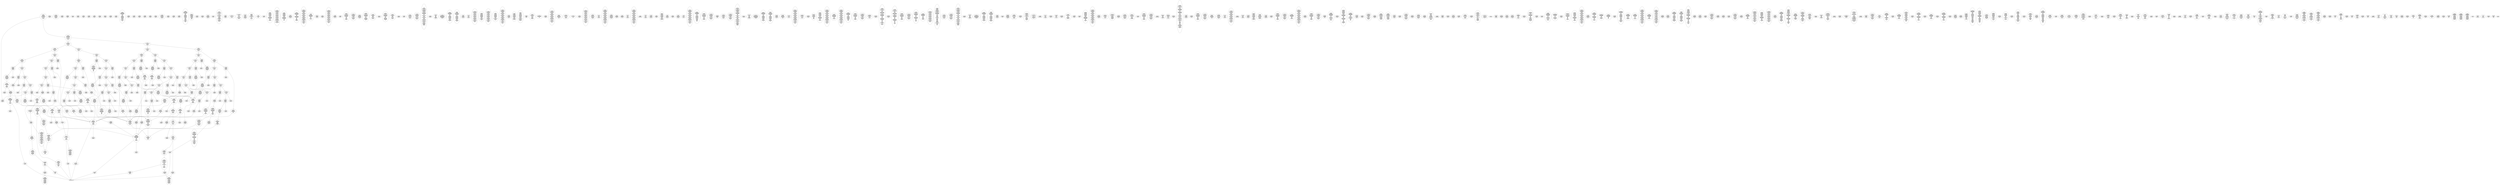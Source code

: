 /* Generated by GvGen v.1.0 (https://www.github.com/stricaud/gvgen) */

digraph G {
compound=true;
   node1 [label="[anywhere]"];
   node2 [label="# 0x0
PUSHX Data
PUSHX Data
MSTORE
PUSHX LogicData
CALLDATASIZE
LT
PUSHX Data
JUMPI
"];
   node3 [label="# 0xd
PUSHX Data
CALLDATALOAD
PUSHX BitData
SHR
PUSHX LogicData
GT
PUSHX Data
JUMPI
"];
   node4 [label="# 0x1e
PUSHX LogicData
GT
PUSHX Data
JUMPI
"];
   node5 [label="# 0x29
PUSHX LogicData
GT
PUSHX Data
JUMPI
"];
   node6 [label="# 0x34
PUSHX LogicData
EQ
PUSHX Data
JUMPI
"];
   node7 [label="# 0x3f
PUSHX LogicData
EQ
PUSHX Data
JUMPI
"];
   node8 [label="# 0x4a
PUSHX LogicData
EQ
PUSHX Data
JUMPI
"];
   node9 [label="# 0x55
PUSHX LogicData
EQ
PUSHX Data
JUMPI
"];
   node10 [label="# 0x60
PUSHX LogicData
EQ
PUSHX Data
JUMPI
"];
   node11 [label="# 0x6b
PUSHX LogicData
EQ
PUSHX Data
JUMPI
"];
   node12 [label="# 0x76
PUSHX Data
REVERT
"];
   node13 [label="# 0x7a
JUMPDEST
PUSHX LogicData
EQ
PUSHX Data
JUMPI
"];
   node14 [label="# 0x86
PUSHX LogicData
EQ
PUSHX Data
JUMPI
"];
   node15 [label="# 0x91
PUSHX LogicData
EQ
PUSHX Data
JUMPI
"];
   node16 [label="# 0x9c
PUSHX LogicData
EQ
PUSHX Data
JUMPI
"];
   node17 [label="# 0xa7
PUSHX LogicData
EQ
PUSHX Data
JUMPI
"];
   node18 [label="# 0xb2
PUSHX Data
REVERT
"];
   node19 [label="# 0xb6
JUMPDEST
PUSHX LogicData
GT
PUSHX Data
JUMPI
"];
   node20 [label="# 0xc2
PUSHX LogicData
EQ
PUSHX Data
JUMPI
"];
   node21 [label="# 0xcd
PUSHX LogicData
EQ
PUSHX Data
JUMPI
"];
   node22 [label="# 0xd8
PUSHX LogicData
EQ
PUSHX Data
JUMPI
"];
   node23 [label="# 0xe3
PUSHX LogicData
EQ
PUSHX Data
JUMPI
"];
   node24 [label="# 0xee
PUSHX LogicData
EQ
PUSHX Data
JUMPI
"];
   node25 [label="# 0xf9
PUSHX LogicData
EQ
PUSHX Data
JUMPI
"];
   node26 [label="# 0x104
PUSHX Data
REVERT
"];
   node27 [label="# 0x108
JUMPDEST
PUSHX LogicData
EQ
PUSHX Data
JUMPI
"];
   node28 [label="# 0x114
PUSHX LogicData
EQ
PUSHX Data
JUMPI
"];
   node29 [label="# 0x11f
PUSHX LogicData
EQ
PUSHX Data
JUMPI
"];
   node30 [label="# 0x12a
PUSHX LogicData
EQ
PUSHX Data
JUMPI
"];
   node31 [label="# 0x135
PUSHX LogicData
EQ
PUSHX Data
JUMPI
"];
   node32 [label="# 0x140
PUSHX Data
REVERT
"];
   node33 [label="# 0x144
JUMPDEST
PUSHX LogicData
GT
PUSHX Data
JUMPI
"];
   node34 [label="# 0x150
PUSHX LogicData
GT
PUSHX Data
JUMPI
"];
   node35 [label="# 0x15b
PUSHX LogicData
EQ
PUSHX Data
JUMPI
"];
   node36 [label="# 0x166
PUSHX LogicData
EQ
PUSHX Data
JUMPI
"];
   node37 [label="# 0x171
PUSHX LogicData
EQ
PUSHX Data
JUMPI
"];
   node38 [label="# 0x17c
PUSHX LogicData
EQ
PUSHX Data
JUMPI
"];
   node39 [label="# 0x187
PUSHX LogicData
EQ
PUSHX Data
JUMPI
"];
   node40 [label="# 0x192
PUSHX LogicData
EQ
PUSHX Data
JUMPI
"];
   node41 [label="# 0x19d
PUSHX Data
REVERT
"];
   node42 [label="# 0x1a1
JUMPDEST
PUSHX LogicData
EQ
PUSHX Data
JUMPI
"];
   node43 [label="# 0x1ad
PUSHX LogicData
EQ
PUSHX Data
JUMPI
"];
   node44 [label="# 0x1b8
PUSHX LogicData
EQ
PUSHX Data
JUMPI
"];
   node45 [label="# 0x1c3
PUSHX LogicData
EQ
PUSHX Data
JUMPI
"];
   node46 [label="# 0x1ce
PUSHX LogicData
EQ
PUSHX Data
JUMPI
"];
   node47 [label="# 0x1d9
PUSHX Data
REVERT
"];
   node48 [label="# 0x1dd
JUMPDEST
PUSHX LogicData
GT
PUSHX Data
JUMPI
"];
   node49 [label="# 0x1e9
PUSHX LogicData
EQ
PUSHX Data
JUMPI
"];
   node50 [label="# 0x1f4
PUSHX LogicData
EQ
PUSHX Data
JUMPI
"];
   node51 [label="# 0x1ff
PUSHX LogicData
EQ
PUSHX Data
JUMPI
"];
   node52 [label="# 0x20a
PUSHX LogicData
EQ
PUSHX Data
JUMPI
"];
   node53 [label="# 0x215
PUSHX LogicData
EQ
PUSHX Data
JUMPI
"];
   node54 [label="# 0x220
PUSHX Data
REVERT
"];
   node55 [label="# 0x224
JUMPDEST
PUSHX LogicData
EQ
PUSHX Data
JUMPI
"];
   node56 [label="# 0x230
PUSHX LogicData
EQ
PUSHX Data
JUMPI
"];
   node57 [label="# 0x23b
PUSHX LogicData
EQ
PUSHX Data
JUMPI
"];
   node58 [label="# 0x246
PUSHX LogicData
EQ
PUSHX Data
JUMPI
"];
   node59 [label="# 0x251
PUSHX LogicData
EQ
PUSHX Data
JUMPI
"];
   node60 [label="# 0x25c
JUMPDEST
PUSHX Data
REVERT
"];
   node61 [label="# 0x261
JUMPDEST
CALLVALUE
ISZERO
PUSHX Data
JUMPI
"];
   node62 [label="# 0x269
PUSHX Data
REVERT
"];
   node63 [label="# 0x26d
JUMPDEST
PUSHX Data
PUSHX Data
CALLDATASIZE
PUSHX Data
PUSHX Data
JUMP
"];
   node64 [label="# 0x27c
JUMPDEST
PUSHX Data
JUMP
"];
   node65 [label="# 0x281
JUMPDEST
PUSHX MemData
MLOAD
ISZERO
ISZERO
MSTORE
PUSHX ArithData
ADD
"];
   node66 [label="# 0x28d
JUMPDEST
PUSHX MemData
MLOAD
SUB
RETURN
"];
   node67 [label="# 0x296
JUMPDEST
CALLVALUE
ISZERO
PUSHX Data
JUMPI
"];
   node68 [label="# 0x29e
PUSHX Data
REVERT
"];
   node69 [label="# 0x2a2
JUMPDEST
PUSHX Data
PUSHX Data
JUMP
"];
   node70 [label="# 0x2ab
JUMPDEST
PUSHX MemData
MLOAD
PUSHX Data
PUSHX Data
JUMP
"];
   node71 [label="# 0x2b8
JUMPDEST
CALLVALUE
ISZERO
PUSHX Data
JUMPI
"];
   node72 [label="# 0x2c0
PUSHX Data
REVERT
"];
   node73 [label="# 0x2c4
JUMPDEST
PUSHX Data
PUSHX Data
CALLDATASIZE
PUSHX Data
PUSHX Data
JUMP
"];
   node74 [label="# 0x2d3
JUMPDEST
PUSHX Data
JUMP
"];
   node75 [label="# 0x2d8
JUMPDEST
PUSHX MemData
MLOAD
PUSHX ArithData
PUSHX BitData
PUSHX BitData
SHL
SUB
AND
MSTORE
PUSHX ArithData
ADD
PUSHX Data
JUMP
"];
   node76 [label="# 0x2f0
JUMPDEST
CALLVALUE
ISZERO
PUSHX Data
JUMPI
"];
   node77 [label="# 0x2f8
PUSHX Data
REVERT
"];
   node78 [label="# 0x2fc
JUMPDEST
PUSHX Data
PUSHX Data
CALLDATASIZE
PUSHX Data
PUSHX Data
JUMP
"];
   node79 [label="# 0x30b
JUMPDEST
PUSHX Data
JUMP
"];
   node80 [label="# 0x310
JUMPDEST
STOP
"];
   node81 [label="# 0x312
JUMPDEST
PUSHX Data
PUSHX Data
CALLDATASIZE
PUSHX Data
PUSHX Data
JUMP
"];
   node82 [label="# 0x320
JUMPDEST
PUSHX Data
JUMP
"];
   node83 [label="# 0x325
JUMPDEST
CALLVALUE
ISZERO
PUSHX Data
JUMPI
"];
   node84 [label="# 0x32d
PUSHX Data
REVERT
"];
   node85 [label="# 0x331
JUMPDEST
PUSHX Data
PUSHX StorData
SLOAD
JUMP
"];
   node86 [label="# 0x33b
JUMPDEST
PUSHX MemData
MLOAD
MSTORE
PUSHX ArithData
ADD
PUSHX Data
JUMP
"];
   node87 [label="# 0x349
JUMPDEST
CALLVALUE
ISZERO
PUSHX Data
JUMPI
"];
   node88 [label="# 0x351
PUSHX Data
REVERT
"];
   node89 [label="# 0x355
JUMPDEST
PUSHX StorData
SLOAD
PUSHX Data
JUMP
"];
   node90 [label="# 0x35e
JUMPDEST
CALLVALUE
ISZERO
PUSHX Data
JUMPI
"];
   node91 [label="# 0x366
PUSHX Data
REVERT
"];
   node92 [label="# 0x36a
JUMPDEST
PUSHX Data
PUSHX Data
JUMP
"];
   node93 [label="# 0x373
JUMPDEST
CALLVALUE
ISZERO
PUSHX Data
JUMPI
"];
   node94 [label="# 0x37b
PUSHX Data
REVERT
"];
   node95 [label="# 0x37f
JUMPDEST
PUSHX Data
PUSHX Data
CALLDATASIZE
PUSHX Data
PUSHX Data
JUMP
"];
   node96 [label="# 0x38e
JUMPDEST
PUSHX Data
JUMP
"];
   node97 [label="# 0x393
JUMPDEST
PUSHX Data
PUSHX Data
JUMP
"];
   node98 [label="# 0x39b
JUMPDEST
CALLVALUE
ISZERO
PUSHX Data
JUMPI
"];
   node99 [label="# 0x3a3
PUSHX Data
REVERT
"];
   node100 [label="# 0x3a7
JUMPDEST
PUSHX StorData
SLOAD
PUSHX Data
PUSHX ArithData
PUSHX BitData
PUSHX BitData
SHL
SUB
AND
JUMP
"];
   node101 [label="# 0x3bb
JUMPDEST
PUSHX Data
PUSHX Data
CALLDATASIZE
PUSHX Data
PUSHX Data
JUMP
"];
   node102 [label="# 0x3c9
JUMPDEST
PUSHX Data
JUMP
"];
   node103 [label="# 0x3ce
JUMPDEST
CALLVALUE
ISZERO
PUSHX Data
JUMPI
"];
   node104 [label="# 0x3d6
PUSHX Data
REVERT
"];
   node105 [label="# 0x3da
JUMPDEST
PUSHX Data
PUSHX Data
JUMP
"];
   node106 [label="# 0x3e3
JUMPDEST
CALLVALUE
ISZERO
PUSHX Data
JUMPI
"];
   node107 [label="# 0x3eb
PUSHX Data
REVERT
"];
   node108 [label="# 0x3ef
JUMPDEST
PUSHX Data
PUSHX Data
CALLDATASIZE
PUSHX Data
PUSHX Data
JUMP
"];
   node109 [label="# 0x3fe
JUMPDEST
PUSHX Data
JUMP
"];
   node110 [label="# 0x403
JUMPDEST
CALLVALUE
ISZERO
PUSHX Data
JUMPI
"];
   node111 [label="# 0x40b
PUSHX Data
REVERT
"];
   node112 [label="# 0x40f
JUMPDEST
PUSHX Data
PUSHX Data
CALLDATASIZE
PUSHX Data
PUSHX Data
JUMP
"];
   node113 [label="# 0x41e
JUMPDEST
PUSHX Data
JUMP
"];
   node114 [label="# 0x423
JUMPDEST
CALLVALUE
ISZERO
PUSHX Data
JUMPI
"];
   node115 [label="# 0x42b
PUSHX Data
REVERT
"];
   node116 [label="# 0x42f
JUMPDEST
PUSHX StorData
SLOAD
PUSHX Data
PUSHX ArithData
PUSHX BitData
PUSHX BitData
SHL
SUB
AND
JUMP
"];
   node117 [label="# 0x443
JUMPDEST
CALLVALUE
ISZERO
PUSHX Data
JUMPI
"];
   node118 [label="# 0x44b
PUSHX Data
REVERT
"];
   node119 [label="# 0x44f
JUMPDEST
PUSHX Data
PUSHX Data
JUMP
"];
   node120 [label="# 0x459
JUMPDEST
CALLVALUE
ISZERO
PUSHX Data
JUMPI
"];
   node121 [label="# 0x461
PUSHX Data
REVERT
"];
   node122 [label="# 0x465
JUMPDEST
PUSHX Data
PUSHX Data
CALLDATASIZE
PUSHX Data
PUSHX Data
JUMP
"];
   node123 [label="# 0x474
JUMPDEST
PUSHX Data
JUMP
"];
   node124 [label="# 0x479
JUMPDEST
CALLVALUE
ISZERO
PUSHX Data
JUMPI
"];
   node125 [label="# 0x481
PUSHX Data
REVERT
"];
   node126 [label="# 0x485
JUMPDEST
PUSHX Data
PUSHX StorData
SLOAD
JUMP
"];
   node127 [label="# 0x48f
JUMPDEST
CALLVALUE
ISZERO
PUSHX Data
JUMPI
"];
   node128 [label="# 0x497
PUSHX Data
REVERT
"];
   node129 [label="# 0x49b
JUMPDEST
PUSHX Data
PUSHX Data
CALLDATASIZE
PUSHX Data
PUSHX Data
JUMP
"];
   node130 [label="# 0x4aa
JUMPDEST
PUSHX Data
JUMP
"];
   node131 [label="# 0x4af
JUMPDEST
CALLVALUE
ISZERO
PUSHX Data
JUMPI
"];
   node132 [label="# 0x4b7
PUSHX Data
REVERT
"];
   node133 [label="# 0x4bb
JUMPDEST
PUSHX Data
PUSHX Data
CALLDATASIZE
PUSHX Data
PUSHX Data
JUMP
"];
   node134 [label="# 0x4ca
JUMPDEST
PUSHX Data
JUMP
"];
   node135 [label="# 0x4cf
JUMPDEST
CALLVALUE
ISZERO
PUSHX Data
JUMPI
"];
   node136 [label="# 0x4d7
PUSHX Data
REVERT
"];
   node137 [label="# 0x4db
JUMPDEST
PUSHX Data
PUSHX StorData
SLOAD
JUMP
"];
   node138 [label="# 0x4e5
JUMPDEST
CALLVALUE
ISZERO
PUSHX Data
JUMPI
"];
   node139 [label="# 0x4ed
PUSHX Data
REVERT
"];
   node140 [label="# 0x4f1
JUMPDEST
PUSHX Data
PUSHX Data
CALLDATASIZE
PUSHX Data
PUSHX Data
JUMP
"];
   node141 [label="# 0x500
JUMPDEST
PUSHX ArithData
PUSHX BitData
PUSHX BitData
SHL
SUB
AND
PUSHX Data
MSTORE
PUSHX Data
PUSHX Data
MSTORE
PUSHX Data
SHA3
SLOAD
PUSHX BitData
AND
JUMP
"];
   node142 [label="# 0x51e
JUMPDEST
CALLVALUE
ISZERO
PUSHX Data
JUMPI
"];
   node143 [label="# 0x526
PUSHX Data
REVERT
"];
   node144 [label="# 0x52a
JUMPDEST
PUSHX Data
PUSHX Data
CALLDATASIZE
PUSHX Data
PUSHX Data
JUMP
"];
   node145 [label="# 0x539
JUMPDEST
PUSHX Data
JUMP
"];
   node146 [label="# 0x53e
JUMPDEST
CALLVALUE
ISZERO
PUSHX Data
JUMPI
"];
   node147 [label="# 0x546
PUSHX Data
REVERT
"];
   node148 [label="# 0x54a
JUMPDEST
PUSHX Data
PUSHX Data
JUMP
"];
   node149 [label="# 0x553
JUMPDEST
CALLVALUE
ISZERO
PUSHX Data
JUMPI
"];
   node150 [label="# 0x55b
PUSHX Data
REVERT
"];
   node151 [label="# 0x55f
JUMPDEST
PUSHX StorData
SLOAD
PUSHX Data
PUSHX BitData
AND
JUMP
"];
   node152 [label="# 0x56d
JUMPDEST
CALLVALUE
ISZERO
PUSHX Data
JUMPI
"];
   node153 [label="# 0x575
PUSHX Data
REVERT
"];
   node154 [label="# 0x579
JUMPDEST
PUSHX Data
PUSHX Data
CALLDATASIZE
PUSHX Data
PUSHX Data
JUMP
"];
   node155 [label="# 0x588
JUMPDEST
PUSHX Data
JUMP
"];
   node156 [label="# 0x58d
JUMPDEST
CALLVALUE
ISZERO
PUSHX Data
JUMPI
"];
   node157 [label="# 0x595
PUSHX Data
REVERT
"];
   node158 [label="# 0x599
JUMPDEST
PUSHX Data
PUSHX Data
CALLDATASIZE
PUSHX Data
PUSHX Data
JUMP
"];
   node159 [label="# 0x5a8
JUMPDEST
PUSHX Data
JUMP
"];
   node160 [label="# 0x5ad
JUMPDEST
CALLVALUE
ISZERO
PUSHX Data
JUMPI
"];
   node161 [label="# 0x5b5
PUSHX Data
REVERT
"];
   node162 [label="# 0x5b9
JUMPDEST
PUSHX StorData
SLOAD
PUSHX ArithData
PUSHX BitData
PUSHX BitData
SHL
SUB
AND
PUSHX Data
JUMP
"];
   node163 [label="# 0x5cb
JUMPDEST
CALLVALUE
ISZERO
PUSHX Data
JUMPI
"];
   node164 [label="# 0x5d3
PUSHX Data
REVERT
"];
   node165 [label="# 0x5d7
JUMPDEST
PUSHX Data
PUSHX Data
JUMP
"];
   node166 [label="# 0x5e0
JUMPDEST
CALLVALUE
ISZERO
PUSHX Data
JUMPI
"];
   node167 [label="# 0x5e8
PUSHX Data
REVERT
"];
   node168 [label="# 0x5ec
JUMPDEST
PUSHX Data
PUSHX Data
CALLDATASIZE
PUSHX Data
PUSHX Data
JUMP
"];
   node169 [label="# 0x5fb
JUMPDEST
PUSHX Data
JUMP
"];
   node170 [label="# 0x600
JUMPDEST
CALLVALUE
ISZERO
PUSHX Data
JUMPI
"];
   node171 [label="# 0x608
PUSHX Data
REVERT
"];
   node172 [label="# 0x60c
JUMPDEST
PUSHX Data
PUSHX Data
JUMP
"];
   node173 [label="# 0x616
JUMPDEST
CALLVALUE
ISZERO
PUSHX Data
JUMPI
"];
   node174 [label="# 0x61e
PUSHX Data
REVERT
"];
   node175 [label="# 0x622
JUMPDEST
PUSHX Data
PUSHX Data
CALLDATASIZE
PUSHX Data
PUSHX Data
JUMP
"];
   node176 [label="# 0x631
JUMPDEST
PUSHX Data
JUMP
"];
   node177 [label="# 0x636
JUMPDEST
CALLVALUE
ISZERO
PUSHX Data
JUMPI
"];
   node178 [label="# 0x63e
PUSHX Data
REVERT
"];
   node179 [label="# 0x642
JUMPDEST
PUSHX Data
PUSHX Data
CALLDATASIZE
PUSHX Data
PUSHX Data
JUMP
"];
   node180 [label="# 0x651
JUMPDEST
PUSHX Data
JUMP
"];
   node181 [label="# 0x656
JUMPDEST
PUSHX MemData
MLOAD
PUSHX Data
PUSHX Data
JUMP
"];
   node182 [label="# 0x663
JUMPDEST
CALLVALUE
ISZERO
PUSHX Data
JUMPI
"];
   node183 [label="# 0x66b
PUSHX Data
REVERT
"];
   node184 [label="# 0x66f
JUMPDEST
PUSHX Data
PUSHX Data
CALLDATASIZE
PUSHX Data
PUSHX Data
JUMP
"];
   node185 [label="# 0x67e
JUMPDEST
PUSHX Data
JUMP
"];
   node186 [label="# 0x683
JUMPDEST
CALLVALUE
ISZERO
PUSHX Data
JUMPI
"];
   node187 [label="# 0x68b
PUSHX Data
REVERT
"];
   node188 [label="# 0x68f
JUMPDEST
PUSHX Data
PUSHX Data
CALLDATASIZE
PUSHX Data
PUSHX Data
JUMP
"];
   node189 [label="# 0x69e
JUMPDEST
PUSHX Data
JUMP
"];
   node190 [label="# 0x6a3
JUMPDEST
CALLVALUE
ISZERO
PUSHX Data
JUMPI
"];
   node191 [label="# 0x6ab
PUSHX Data
REVERT
"];
   node192 [label="# 0x6af
JUMPDEST
PUSHX Data
PUSHX Data
CALLDATASIZE
PUSHX Data
PUSHX Data
JUMP
"];
   node193 [label="# 0x6be
JUMPDEST
PUSHX Data
JUMP
"];
   node194 [label="# 0x6c3
JUMPDEST
CALLVALUE
ISZERO
PUSHX Data
JUMPI
"];
   node195 [label="# 0x6cb
PUSHX Data
REVERT
"];
   node196 [label="# 0x6cf
JUMPDEST
PUSHX Data
PUSHX Data
CALLDATASIZE
PUSHX Data
PUSHX Data
JUMP
"];
   node197 [label="# 0x6de
JUMPDEST
PUSHX ArithData
PUSHX BitData
PUSHX BitData
SHL
SUB
AND
PUSHX Data
MSTORE
PUSHX Data
PUSHX Data
MSTORE
PUSHX Data
SHA3
AND
MSTORE
MSTORE
SHA3
SLOAD
PUSHX BitData
AND
JUMP
"];
   node198 [label="# 0x70c
JUMPDEST
CALLVALUE
ISZERO
PUSHX Data
JUMPI
"];
   node199 [label="# 0x714
PUSHX Data
REVERT
"];
   node200 [label="# 0x718
JUMPDEST
PUSHX Data
PUSHX Data
CALLDATASIZE
PUSHX Data
PUSHX Data
JUMP
"];
   node201 [label="# 0x727
JUMPDEST
PUSHX Data
PUSHX Data
MSTORE
PUSHX Data
MSTORE
PUSHX Data
SHA3
SLOAD
JUMP
"];
   node202 [label="# 0x739
JUMPDEST
CALLVALUE
ISZERO
PUSHX Data
JUMPI
"];
   node203 [label="# 0x741
PUSHX Data
REVERT
"];
   node204 [label="# 0x745
JUMPDEST
PUSHX Data
PUSHX StorData
SLOAD
JUMP
"];
   node205 [label="# 0x74f
JUMPDEST
CALLVALUE
ISZERO
PUSHX Data
JUMPI
"];
   node206 [label="# 0x757
PUSHX Data
REVERT
"];
   node207 [label="# 0x75b
JUMPDEST
PUSHX Data
PUSHX Data
CALLDATASIZE
PUSHX Data
PUSHX Data
JUMP
"];
   node208 [label="# 0x76a
JUMPDEST
PUSHX Data
JUMP
"];
   node209 [label="# 0x76f
JUMPDEST
CALLVALUE
ISZERO
PUSHX Data
JUMPI
"];
   node210 [label="# 0x777
PUSHX Data
REVERT
"];
   node211 [label="# 0x77b
JUMPDEST
PUSHX Data
PUSHX Data
CALLDATASIZE
PUSHX Data
PUSHX Data
JUMP
"];
   node212 [label="# 0x78a
JUMPDEST
PUSHX Data
JUMP
"];
   node213 [label="# 0x78f
JUMPDEST
CALLVALUE
ISZERO
PUSHX Data
JUMPI
"];
   node214 [label="# 0x797
PUSHX Data
REVERT
"];
   node215 [label="# 0x79b
JUMPDEST
PUSHX StorData
SLOAD
PUSHX Data
PUSHX ArithData
PUSHX BitData
PUSHX BitData
SHL
SUB
AND
JUMP
"];
   node216 [label="# 0x7af
JUMPDEST
PUSHX Data
PUSHX Data
PUSHX Data
JUMP
"];
   node217 [label="# 0x7ba
JUMPDEST
JUMP
"];
   node218 [label="# 0x7c0
JUMPDEST
PUSHX Data
PUSHX StorData
SLOAD
PUSHX Data
PUSHX Data
JUMP
"];
   node219 [label="# 0x7cf
JUMPDEST
PUSHX ArithData
ADD
PUSHX ArithData
DIV
MUL
PUSHX ArithData
ADD
PUSHX MemData
MLOAD
ADD
PUSHX Data
MSTORE
MSTORE
PUSHX ArithData
ADD
SLOAD
PUSHX Data
PUSHX Data
JUMP
"];
   node220 [label="# 0x7fb
JUMPDEST
ISZERO
PUSHX Data
JUMPI
"];
   node221 [label="# 0x802
PUSHX LogicData
LT
PUSHX Data
JUMPI
"];
   node222 [label="# 0x80a
PUSHX ArithData
SLOAD
DIV
MUL
MSTORE
PUSHX ArithData
ADD
PUSHX Data
JUMP
"];
   node223 [label="# 0x81d
JUMPDEST
ADD
PUSHX Data
MSTORE
PUSHX Data
PUSHX Data
SHA3
"];
   node224 [label="# 0x82b
JUMPDEST
SLOAD
MSTORE
PUSHX ArithData
ADD
PUSHX ArithData
ADD
GT
PUSHX Data
JUMPI
"];
   node225 [label="# 0x83f
SUB
PUSHX BitData
AND
ADD
"];
   node226 [label="# 0x848
JUMPDEST
JUMP
"];
   node227 [label="# 0x852
JUMPDEST
PUSHX Data
MSTORE
PUSHX Data
PUSHX Data
MSTORE
PUSHX Data
SHA3
SLOAD
PUSHX ArithData
PUSHX BitData
PUSHX BitData
SHL
SUB
AND
PUSHX Data
JUMPI
"];
   node228 [label="# 0x86f
PUSHX MemData
MLOAD
PUSHX BitData
PUSHX BitData
SHL
MSTORE
PUSHX Data
PUSHX ArithData
ADD
MSTORE
PUSHX Data
PUSHX ArithData
ADD
MSTORE
PUSHX Data
PUSHX ArithData
ADD
MSTORE
PUSHX BitData
PUSHX BitData
SHL
PUSHX ArithData
ADD
MSTORE
PUSHX ArithData
ADD
"];
   node229 [label="# 0x8c7
JUMPDEST
PUSHX MemData
MLOAD
SUB
REVERT
"];
   node230 [label="# 0x8d0
JUMPDEST
PUSHX Data
MSTORE
PUSHX Data
PUSHX Data
MSTORE
PUSHX Data
SHA3
SLOAD
PUSHX ArithData
PUSHX BitData
PUSHX BitData
SHL
SUB
AND
JUMP
"];
   node231 [label="# 0x8ec
JUMPDEST
PUSHX Data
PUSHX Data
PUSHX Data
JUMP
"];
   node232 [label="# 0x8f7
JUMPDEST
PUSHX ArithData
PUSHX BitData
PUSHX BitData
SHL
SUB
AND
PUSHX ArithData
PUSHX BitData
PUSHX BitData
SHL
SUB
AND
EQ
ISZERO
PUSHX Data
JUMPI
"];
   node233 [label="# 0x914
PUSHX MemData
MLOAD
PUSHX BitData
PUSHX BitData
SHL
MSTORE
PUSHX Data
PUSHX ArithData
ADD
MSTORE
PUSHX Data
PUSHX ArithData
ADD
MSTORE
PUSHX Data
PUSHX ArithData
ADD
MSTORE
PUSHX BitData
PUSHX BitData
SHL
PUSHX ArithData
ADD
MSTORE
PUSHX ArithData
ADD
PUSHX Data
JUMP
"];
   node234 [label="# 0x965
JUMPDEST
CALLER
PUSHX ArithData
PUSHX BitData
PUSHX BitData
SHL
SUB
AND
EQ
PUSHX Data
JUMPI
"];
   node235 [label="# 0x977
PUSHX Data
CALLER
PUSHX Data
JUMP
"];
   node236 [label="# 0x981
JUMPDEST
PUSHX Data
JUMPI
"];
   node237 [label="# 0x986
PUSHX MemData
MLOAD
PUSHX BitData
PUSHX BitData
SHL
MSTORE
PUSHX Data
PUSHX ArithData
ADD
MSTORE
PUSHX Data
PUSHX ArithData
ADD
MSTORE
PUSHX Data
PUSHX ArithData
ADD
MSTORE
PUSHX Data
PUSHX ArithData
ADD
MSTORE
PUSHX ArithData
ADD
PUSHX Data
JUMP
"];
   node238 [label="# 0x9f3
JUMPDEST
PUSHX Data
PUSHX Data
JUMP
"];
   node239 [label="# 0x9fd
JUMPDEST
JUMP
"];
   node240 [label="# 0xa02
JUMPDEST
PUSHX StorData
SLOAD
PUSHX ArithData
PUSHX BitData
PUSHX BitData
SHL
SUB
AND
CALLER
EQ
PUSHX Data
JUMPI
"];
   node241 [label="# 0xa15
PUSHX MemData
MLOAD
PUSHX BitData
PUSHX BitData
SHL
MSTORE
PUSHX ArithData
ADD
PUSHX Data
PUSHX Data
JUMP
"];
   node242 [label="# 0xa2c
JUMPDEST
PUSHX Data
PUSHX Data
PUSHX Data
PUSHX Data
JUMP
"];
   node243 [label="# 0xa39
JUMPDEST
PUSHX StorData
SLOAD
PUSHX ArithData
PUSHX BitData
PUSHX BitData
SHL
SUB
AND
PUSHX Data
PUSHX Data
PUSHX Data
PUSHX Data
JUMP
"];
   node244 [label="# 0xa56
JUMPDEST
PUSHX MemData
MLOAD
ISZERO
MUL
PUSHX Data
CALL
PUSHX Data
JUMPI
"];
   node245 [label="# 0xa72
PUSHX Data
REVERT
"];
   node246 [label="# 0xa76
JUMPDEST
PUSHX StorData
SLOAD
PUSHX ArithData
PUSHX BitData
PUSHX BitData
SHL
SUB
AND
PUSHX Data
PUSHX Data
PUSHX Data
PUSHX Data
JUMP
"];
   node247 [label="# 0xa90
JUMPDEST
PUSHX MemData
MLOAD
ISZERO
MUL
PUSHX Data
CALL
PUSHX Data
JUMPI
"];
   node248 [label="# 0xaac
PUSHX Data
REVERT
"];
   node249 [label="# 0xab0
JUMPDEST
JUMP
"];
   node250 [label="# 0xab4
JUMPDEST
PUSHX StorData
SLOAD
PUSHX ArithData
PUSHX BitData
PUSHX BitData
SHL
SUB
AND
CALLER
EQ
PUSHX Data
JUMPI
"];
   node251 [label="# 0xac7
PUSHX MemData
MLOAD
PUSHX BitData
PUSHX BitData
SHL
MSTORE
PUSHX ArithData
ADD
PUSHX Data
PUSHX Data
JUMP
"];
   node252 [label="# 0xade
JUMPDEST
PUSHX StorData
SLOAD
PUSHX BitData
NOT
AND
PUSHX BitData
OR
SSTORE
JUMP
"];
   node253 [label="# 0xaed
JUMPDEST
PUSHX StorData
SLOAD
PUSHX BitData
AND
PUSHX Data
JUMPI
"];
   node254 [label="# 0xaf8
PUSHX MemData
MLOAD
PUSHX BitData
PUSHX BitData
SHL
MSTORE
PUSHX ArithData
ADD
PUSHX Data
PUSHX Data
JUMP
"];
   node255 [label="# 0xb0f
JUMPDEST
PUSHX StorData
SLOAD
PUSHX MemData
MLOAD
PUSHX BitData
PUSHX BitData
SHL
MSTORE
PUSHX ArithData
PUSHX BitData
PUSHX BitData
SHL
SUB
AND
PUSHX ArithData
ADD
MSTORE
AND
PUSHX ArithData
ADD
MSTORE
AND
PUSHX Data
PUSHX ArithData
ADD
PUSHX Data
PUSHX MemData
MLOAD
SUB
PUSHX Data
EXTCODESIZE
ISZERO
ISZERO
PUSHX Data
JUMPI
"];
   node256 [label="# 0xb5a
PUSHX Data
REVERT
"];
   node257 [label="# 0xb5e
JUMPDEST
GAS
CALL
ISZERO
ISZERO
PUSHX Data
JUMPI
"];
   node258 [label="# 0xb69
RETURNDATASIZE
PUSHX Data
RETURNDATACOPY
RETURNDATASIZE
PUSHX Data
REVERT
"];
   node259 [label="# 0xb72
JUMPDEST
PUSHX ArithData
PUSHX BitData
PUSHX BitData
SHL
SUB
AND
PUSHX Data
MSTORE
PUSHX Data
PUSHX Data
MSTORE
PUSHX Data
SHA3
SLOAD
PUSHX Data
PUSHX Data
JUMP
"];
   node260 [label="# 0xb9a
JUMPDEST
SSTORE
PUSHX ArithData
PUSHX BitData
PUSHX BitData
SHL
SUB
AND
PUSHX Data
MSTORE
PUSHX Data
PUSHX Data
MSTORE
PUSHX Data
SHA3
SLOAD
PUSHX Data
PUSHX Data
JUMP
"];
   node261 [label="# 0xbc3
JUMPDEST
SSTORE
PUSHX Data
PUSHX Data
JUMP
"];
   node262 [label="# 0xbd3
JUMPDEST
PUSHX StorData
SLOAD
TIMESTAMP
LT
ISZERO
ISZERO
PUSHX Data
JUMPI
"];
   node263 [label="# 0xbe0
PUSHX LogicData
PUSHX StorData
SLOAD
GT
"];
   node264 [label="# 0xbe7
JUMPDEST
PUSHX Data
JUMPI
"];
   node265 [label="# 0xbec
PUSHX MemData
MLOAD
PUSHX BitData
PUSHX BitData
SHL
MSTORE
PUSHX Data
PUSHX ArithData
ADD
MSTORE
PUSHX Data
PUSHX ArithData
ADD
MSTORE
PUSHX BitData
PUSHX BitData
SHL
PUSHX ArithData
ADD
MSTORE
PUSHX ArithData
ADD
PUSHX Data
JUMP
"];
   node266 [label="# 0xc29
JUMPDEST
PUSHX Data
PUSHX Data
PUSHX StorData
SLOAD
JUMP
"];
   node267 [label="# 0xc34
JUMPDEST
PUSHX Data
PUSHX StorData
SLOAD
PUSHX Data
PUSHX Data
PUSHX Data
JUMP
"];
   node268 [label="# 0xc48
JUMPDEST
GT
ISZERO
PUSHX Data
JUMPI
"];
   node269 [label="# 0xc4f
PUSHX MemData
MLOAD
PUSHX BitData
PUSHX BitData
SHL
MSTORE
PUSHX Data
PUSHX ArithData
ADD
MSTORE
PUSHX Data
PUSHX ArithData
ADD
MSTORE
PUSHX Data
PUSHX ArithData
ADD
MSTORE
PUSHX ArithData
ADD
PUSHX Data
JUMP
"];
   node270 [label="# 0xc96
JUMPDEST
CALLER
PUSHX Data
MSTORE
PUSHX Data
PUSHX Data
MSTORE
PUSHX Data
SHA3
SLOAD
PUSHX BitData
AND
PUSHX Data
JUMPI
"];
   node271 [label="# 0xcae
PUSHX MemData
MLOAD
PUSHX BitData
PUSHX BitData
SHL
MSTORE
PUSHX Data
PUSHX ArithData
ADD
MSTORE
PUSHX Data
PUSHX ArithData
ADD
MSTORE
PUSHX Data
PUSHX ArithData
ADD
MSTORE
PUSHX ArithData
ADD
PUSHX Data
JUMP
"];
   node272 [label="# 0xcf5
JUMPDEST
CALLER
PUSHX Data
MSTORE
PUSHX Data
PUSHX Data
MSTORE
PUSHX Data
SHA3
SLOAD
PUSHX LogicData
GT
PUSHX Data
JUMPI
"];
   node273 [label="# 0xd0d
PUSHX MemData
MLOAD
PUSHX BitData
PUSHX BitData
SHL
MSTORE
PUSHX Data
PUSHX ArithData
ADD
MSTORE
PUSHX Data
PUSHX ArithData
ADD
MSTORE
PUSHX Data
PUSHX ArithData
ADD
MSTORE
PUSHX BitData
PUSHX BitData
SHL
PUSHX ArithData
ADD
MSTORE
PUSHX ArithData
ADD
PUSHX Data
JUMP
"];
   node274 [label="# 0xd62
JUMPDEST
PUSHX Data
CALLER
PUSHX Data
JUMP
"];
   node275 [label="# 0xd6c
JUMPDEST
CALLER
PUSHX Data
MSTORE
PUSHX Data
PUSHX Data
MSTORE
PUSHX Data
SHA3
SLOAD
PUSHX Data
PUSHX Data
JUMP
"];
   node276 [label="# 0xd87
JUMPDEST
SSTORE
CALLER
PUSHX Data
MSTORE
PUSHX Data
PUSHX Data
MSTORE
PUSHX Data
SHA3
PUSHX Data
SSTORE
PUSHX StorData
SLOAD
PUSHX Data
PUSHX Data
JUMP
"];
   node277 [label="# 0xdb4
JUMPDEST
SSTORE
JUMP
"];
   node278 [label="# 0xdbc
JUMPDEST
PUSHX StorData
SLOAD
TIMESTAMP
LT
ISZERO
ISZERO
PUSHX Data
JUMPI
"];
   node279 [label="# 0xdc9
PUSHX LogicData
PUSHX StorData
SLOAD
GT
"];
   node280 [label="# 0xdd0
JUMPDEST
PUSHX Data
JUMPI
"];
   node281 [label="# 0xdd5
PUSHX MemData
MLOAD
PUSHX BitData
PUSHX BitData
SHL
MSTORE
PUSHX Data
PUSHX ArithData
ADD
MSTORE
PUSHX Data
PUSHX ArithData
ADD
MSTORE
PUSHX BitData
PUSHX BitData
SHL
PUSHX ArithData
ADD
MSTORE
PUSHX ArithData
ADD
PUSHX Data
JUMP
"];
   node282 [label="# 0xe12
JUMPDEST
PUSHX Data
PUSHX Data
PUSHX StorData
SLOAD
JUMP
"];
   node283 [label="# 0xe1d
JUMPDEST
PUSHX LogicData
GT
ISZERO
PUSHX Data
JUMPI
"];
   node284 [label="# 0xe2a
PUSHX LogicData
GT
ISZERO
"];
   node285 [label="# 0xe30
JUMPDEST
PUSHX Data
JUMPI
"];
   node286 [label="# 0xe35
PUSHX MemData
MLOAD
PUSHX BitData
PUSHX BitData
SHL
MSTORE
PUSHX Data
PUSHX ArithData
ADD
MSTORE
PUSHX Data
PUSHX ArithData
ADD
MSTORE
PUSHX Data
PUSHX ArithData
ADD
MSTORE
PUSHX Data
PUSHX ArithData
ADD
MSTORE
PUSHX ArithData
ADD
PUSHX Data
JUMP
"];
   node287 [label="# 0xea2
JUMPDEST
CALLVALUE
PUSHX StorData
SLOAD
PUSHX Data
PUSHX Data
JUMP
"];
   node288 [label="# 0xeb1
JUMPDEST
GT
ISZERO
PUSHX Data
JUMPI
"];
   node289 [label="# 0xeb8
PUSHX MemData
MLOAD
PUSHX BitData
PUSHX BitData
SHL
MSTORE
PUSHX Data
PUSHX ArithData
ADD
MSTORE
PUSHX Data
PUSHX ArithData
ADD
MSTORE
PUSHX Data
PUSHX ArithData
ADD
MSTORE
PUSHX BitData
PUSHX BitData
SHL
PUSHX ArithData
ADD
MSTORE
PUSHX ArithData
ADD
PUSHX Data
JUMP
"];
   node290 [label="# 0xf10
JUMPDEST
PUSHX Data
PUSHX Data
PUSHX Data
PUSHX Data
PUSHX Data
JUMP
"];
   node291 [label="# 0xf20
JUMPDEST
PUSHX Data
PUSHX Data
JUMP
"];
   node292 [label="# 0xf2a
JUMPDEST
PUSHX Data
PUSHX Data
JUMP
"];
   node293 [label="# 0xf34
JUMPDEST
GT
ISZERO
PUSHX Data
JUMPI
"];
   node294 [label="# 0xf3b
PUSHX MemData
MLOAD
PUSHX BitData
PUSHX BitData
SHL
MSTORE
PUSHX Data
PUSHX ArithData
ADD
MSTORE
PUSHX Data
PUSHX ArithData
ADD
MSTORE
PUSHX Data
PUSHX ArithData
ADD
MSTORE
PUSHX BitData
PUSHX BitData
SHL
PUSHX ArithData
ADD
MSTORE
PUSHX ArithData
ADD
PUSHX Data
JUMP
"];
   node295 [label="# 0xf99
JUMPDEST
PUSHX Data
"];
   node296 [label="# 0xf9c
JUMPDEST
LT
ISZERO
PUSHX Data
JUMPI
"];
   node297 [label="# 0xfa5
PUSHX Data
CALLER
PUSHX Data
PUSHX Data
JUMP
"];
   node298 [label="# 0xfb2
JUMPDEST
PUSHX Data
JUMP
"];
   node299 [label="# 0xfb7
JUMPDEST
CALLER
PUSHX Data
MSTORE
PUSHX Data
PUSHX Data
MSTORE
PUSHX Data
SHA3
SLOAD
PUSHX Data
PUSHX Data
JUMP
"];
   node300 [label="# 0xfd2
JUMPDEST
SSTORE
PUSHX Data
PUSHX Data
JUMP
"];
   node301 [label="# 0xfe2
JUMPDEST
PUSHX Data
JUMP
"];
   node302 [label="# 0xfea
JUMPDEST
PUSHX Data
PUSHX Data
PUSHX Data
JUMP
"];
   node303 [label="# 0xff5
JUMPDEST
LT
PUSHX Data
JUMPI
"];
   node304 [label="# 0xffc
PUSHX MemData
MLOAD
PUSHX BitData
PUSHX BitData
SHL
MSTORE
PUSHX Data
PUSHX ArithData
ADD
MSTORE
PUSHX Data
PUSHX ArithData
ADD
MSTORE
PUSHX Data
PUSHX ArithData
ADD
MSTORE
PUSHX BitData
PUSHX BitData
SHL
PUSHX ArithData
ADD
MSTORE
PUSHX ArithData
ADD
PUSHX Data
JUMP
"];
   node305 [label="# 0x1057
JUMPDEST
PUSHX ArithData
PUSHX BitData
PUSHX BitData
SHL
SUB
AND
PUSHX Data
MSTORE
PUSHX Data
PUSHX Data
MSTORE
PUSHX Data
SHA3
MSTORE
MSTORE
SHA3
SLOAD
JUMP
"];
   node306 [label="# 0x1080
JUMPDEST
PUSHX StorData
SLOAD
PUSHX ArithData
PUSHX BitData
PUSHX BitData
SHL
SUB
AND
CALLER
EQ
PUSHX Data
JUMPI
"];
   node307 [label="# 0x1093
PUSHX MemData
MLOAD
PUSHX BitData
PUSHX BitData
SHL
MSTORE
PUSHX ArithData
ADD
PUSHX Data
PUSHX Data
JUMP
"];
   node308 [label="# 0x10aa
JUMPDEST
PUSHX Data
SSTORE
JUMP
"];
   node309 [label="# 0x10af
JUMPDEST
PUSHX StorData
SLOAD
PUSHX BitData
AND
PUSHX Data
JUMPI
"];
   node310 [label="# 0x10ba
PUSHX MemData
MLOAD
PUSHX BitData
PUSHX BitData
SHL
MSTORE
PUSHX ArithData
ADD
PUSHX Data
PUSHX Data
JUMP
"];
   node311 [label="# 0x10d1
JUMPDEST
PUSHX StorData
SLOAD
PUSHX MemData
MLOAD
PUSHX BitData
PUSHX BitData
SHL
MSTORE
PUSHX ArithData
PUSHX BitData
PUSHX BitData
SHL
SUB
AND
PUSHX ArithData
ADD
MSTORE
AND
PUSHX ArithData
ADD
MSTORE
AND
PUSHX Data
PUSHX ArithData
ADD
PUSHX Data
PUSHX MemData
MLOAD
SUB
PUSHX Data
EXTCODESIZE
ISZERO
ISZERO
PUSHX Data
JUMPI
"];
   node312 [label="# 0x111c
PUSHX Data
REVERT
"];
   node313 [label="# 0x1120
JUMPDEST
GAS
CALL
ISZERO
ISZERO
PUSHX Data
JUMPI
"];
   node314 [label="# 0x112b
RETURNDATASIZE
PUSHX Data
RETURNDATACOPY
RETURNDATASIZE
PUSHX Data
REVERT
"];
   node315 [label="# 0x1134
JUMPDEST
PUSHX ArithData
PUSHX BitData
PUSHX BitData
SHL
SUB
AND
PUSHX Data
MSTORE
PUSHX Data
PUSHX Data
MSTORE
PUSHX Data
SHA3
SLOAD
PUSHX Data
PUSHX Data
JUMP
"];
   node316 [label="# 0x115c
JUMPDEST
SSTORE
PUSHX ArithData
PUSHX BitData
PUSHX BitData
SHL
SUB
AND
PUSHX Data
MSTORE
PUSHX Data
PUSHX Data
MSTORE
PUSHX Data
SHA3
SLOAD
PUSHX Data
PUSHX Data
JUMP
"];
   node317 [label="# 0x1185
JUMPDEST
SSTORE
PUSHX Data
PUSHX Data
JUMP
"];
   node318 [label="# 0x1195
JUMPDEST
PUSHX Data
PUSHX Data
PUSHX StorData
SLOAD
JUMP
"];
   node319 [label="# 0x11a0
JUMPDEST
LT
PUSHX Data
JUMPI
"];
   node320 [label="# 0x11a7
PUSHX MemData
MLOAD
PUSHX BitData
PUSHX BitData
SHL
MSTORE
PUSHX Data
PUSHX ArithData
ADD
MSTORE
PUSHX Data
PUSHX ArithData
ADD
MSTORE
PUSHX Data
PUSHX ArithData
ADD
MSTORE
PUSHX BitData
PUSHX BitData
SHL
PUSHX ArithData
ADD
MSTORE
PUSHX ArithData
ADD
PUSHX Data
JUMP
"];
   node321 [label="# 0x1203
JUMPDEST
PUSHX StorData
SLOAD
LT
PUSHX Data
JUMPI
"];
   node322 [label="# 0x120f
PUSHX Data
PUSHX Data
JUMP
"];
   node323 [label="# 0x1216
JUMPDEST
PUSHX Data
MSTORE
PUSHX Data
PUSHX Data
SHA3
ADD
SLOAD
JUMP
"];
   node324 [label="# 0x1228
JUMPDEST
PUSHX Data
MSTORE
PUSHX Data
PUSHX Data
MSTORE
PUSHX Data
SHA3
SLOAD
PUSHX ArithData
PUSHX BitData
PUSHX BitData
SHL
SUB
AND
PUSHX Data
JUMPI
"];
   node325 [label="# 0x1246
PUSHX MemData
MLOAD
PUSHX BitData
PUSHX BitData
SHL
MSTORE
PUSHX Data
PUSHX ArithData
ADD
MSTORE
PUSHX Data
PUSHX ArithData
ADD
MSTORE
PUSHX Data
PUSHX ArithData
ADD
MSTORE
PUSHX BitData
PUSHX BitData
SHL
PUSHX ArithData
ADD
MSTORE
PUSHX ArithData
ADD
PUSHX Data
JUMP
"];
   node326 [label="# 0x129f
JUMPDEST
PUSHX Data
PUSHX ArithData
PUSHX BitData
PUSHX BitData
SHL
SUB
AND
PUSHX Data
JUMPI
"];
   node327 [label="# 0x12b0
PUSHX MemData
MLOAD
PUSHX BitData
PUSHX BitData
SHL
MSTORE
PUSHX Data
PUSHX ArithData
ADD
MSTORE
PUSHX Data
PUSHX ArithData
ADD
MSTORE
PUSHX Data
PUSHX ArithData
ADD
MSTORE
PUSHX BitData
PUSHX BitData
SHL
PUSHX ArithData
ADD
MSTORE
PUSHX ArithData
ADD
PUSHX Data
JUMP
"];
   node328 [label="# 0x130a
JUMPDEST
PUSHX ArithData
PUSHX BitData
PUSHX BitData
SHL
SUB
AND
PUSHX Data
MSTORE
PUSHX Data
PUSHX Data
MSTORE
PUSHX Data
SHA3
SLOAD
JUMP
"];
   node329 [label="# 0x1326
JUMPDEST
PUSHX StorData
SLOAD
PUSHX ArithData
PUSHX BitData
PUSHX BitData
SHL
SUB
AND
CALLER
EQ
PUSHX Data
JUMPI
"];
   node330 [label="# 0x1339
PUSHX MemData
MLOAD
PUSHX BitData
PUSHX BitData
SHL
MSTORE
PUSHX ArithData
ADD
PUSHX Data
PUSHX Data
JUMP
"];
   node331 [label="# 0x1350
JUMPDEST
PUSHX Data
PUSHX Data
PUSHX Data
JUMP
"];
   node332 [label="# 0x135a
JUMPDEST
JUMP
"];
   node333 [label="# 0x135c
JUMPDEST
PUSHX StorData
SLOAD
PUSHX ArithData
PUSHX BitData
PUSHX BitData
SHL
SUB
AND
CALLER
EQ
PUSHX Data
JUMPI
"];
   node334 [label="# 0x136f
PUSHX MemData
MLOAD
PUSHX BitData
PUSHX BitData
SHL
MSTORE
PUSHX ArithData
ADD
PUSHX Data
PUSHX Data
JUMP
"];
   node335 [label="# 0x1386
JUMPDEST
PUSHX LogicData
MLOAD
LT
PUSHX Data
JUMPI
"];
   node336 [label="# 0x1392
PUSHX Data
PUSHX Data
JUMP
"];
   node337 [label="# 0x1399
JUMPDEST
PUSHX ArithData
MUL
PUSHX ArithData
ADD
ADD
MLOAD
PUSHX StorData
PUSHX ArithData
PUSHX ArithData
EXP
SLOAD
PUSHX ArithData
PUSHX BitData
PUSHX BitData
SHL
SUB
MUL
NOT
AND
PUSHX ArithData
PUSHX BitData
PUSHX BitData
SHL
SUB
AND
MUL
OR
SSTORE
PUSHX LogicData
MLOAD
LT
PUSHX Data
JUMPI
"];
   node338 [label="# 0x13d3
PUSHX Data
PUSHX Data
JUMP
"];
   node339 [label="# 0x13da
JUMPDEST
PUSHX ArithData
MUL
PUSHX ArithData
ADD
ADD
MLOAD
PUSHX StorData
PUSHX ArithData
PUSHX ArithData
EXP
SLOAD
PUSHX ArithData
PUSHX BitData
PUSHX BitData
SHL
SUB
MUL
NOT
AND
PUSHX ArithData
PUSHX BitData
PUSHX BitData
SHL
SUB
AND
MUL
OR
SSTORE
JUMP
"];
   node340 [label="# 0x140b
JUMPDEST
PUSHX StorData
SLOAD
PUSHX ArithData
PUSHX BitData
PUSHX BitData
SHL
SUB
AND
CALLER
EQ
PUSHX Data
JUMPI
"];
   node341 [label="# 0x141e
PUSHX MemData
MLOAD
PUSHX BitData
PUSHX BitData
SHL
MSTORE
PUSHX ArithData
ADD
PUSHX Data
PUSHX Data
JUMP
"];
   node342 [label="# 0x1435
JUMPDEST
PUSHX StorData
SLOAD
PUSHX ArithData
PUSHX BitData
PUSHX BitData
SHL
SUB
NOT
AND
PUSHX ArithData
PUSHX BitData
PUSHX BitData
SHL
SUB
AND
OR
SSTORE
JUMP
"];
   node343 [label="# 0x1457
JUMPDEST
PUSHX Data
PUSHX StorData
SLOAD
PUSHX Data
PUSHX Data
JUMP
"];
   node344 [label="# 0x1466
JUMPDEST
PUSHX ArithData
PUSHX BitData
PUSHX BitData
SHL
SUB
AND
CALLER
EQ
ISZERO
PUSHX Data
JUMPI
"];
   node345 [label="# 0x1478
PUSHX MemData
MLOAD
PUSHX BitData
PUSHX BitData
SHL
MSTORE
PUSHX Data
PUSHX ArithData
ADD
MSTORE
PUSHX Data
PUSHX ArithData
ADD
MSTORE
PUSHX Data
PUSHX ArithData
ADD
MSTORE
PUSHX ArithData
ADD
PUSHX Data
JUMP
"];
   node346 [label="# 0x14bf
JUMPDEST
CALLER
PUSHX Data
MSTORE
PUSHX Data
PUSHX ArithData
MSTORE
PUSHX MemData
SHA3
PUSHX ArithData
PUSHX BitData
PUSHX BitData
SHL
SUB
AND
MSTORE
MSTORE
SHA3
SLOAD
PUSHX BitData
NOT
AND
ISZERO
ISZERO
OR
SSTORE
MLOAD
MSTORE
PUSHX Data
ADD
PUSHX MemData
MLOAD
SUB
LOGX
JUMP
"];
   node347 [label="# 0x152b
JUMPDEST
PUSHX StorData
SLOAD
PUSHX BitData
AND
PUSHX Data
JUMPI
"];
   node348 [label="# 0x1536
PUSHX MemData
MLOAD
PUSHX BitData
PUSHX BitData
SHL
MSTORE
PUSHX ArithData
ADD
PUSHX Data
PUSHX Data
JUMP
"];
   node349 [label="# 0x154d
JUMPDEST
PUSHX StorData
SLOAD
PUSHX MemData
MLOAD
PUSHX BitData
PUSHX BitData
SHL
MSTORE
PUSHX ArithData
PUSHX BitData
PUSHX BitData
SHL
SUB
AND
PUSHX ArithData
ADD
MSTORE
AND
PUSHX ArithData
ADD
MSTORE
AND
PUSHX Data
PUSHX ArithData
ADD
PUSHX Data
PUSHX MemData
MLOAD
SUB
PUSHX Data
EXTCODESIZE
ISZERO
ISZERO
PUSHX Data
JUMPI
"];
   node350 [label="# 0x1598
PUSHX Data
REVERT
"];
   node351 [label="# 0x159c
JUMPDEST
GAS
CALL
ISZERO
ISZERO
PUSHX Data
JUMPI
"];
   node352 [label="# 0x15a7
RETURNDATASIZE
PUSHX Data
RETURNDATACOPY
RETURNDATASIZE
PUSHX Data
REVERT
"];
   node353 [label="# 0x15b0
JUMPDEST
PUSHX ArithData
PUSHX BitData
PUSHX BitData
SHL
SUB
AND
PUSHX Data
MSTORE
PUSHX Data
PUSHX Data
MSTORE
PUSHX Data
SHA3
SLOAD
PUSHX Data
PUSHX Data
JUMP
"];
   node354 [label="# 0x15d8
JUMPDEST
SSTORE
PUSHX ArithData
PUSHX BitData
PUSHX BitData
SHL
SUB
AND
PUSHX Data
MSTORE
PUSHX Data
PUSHX Data
MSTORE
PUSHX Data
SHA3
SLOAD
PUSHX Data
PUSHX Data
JUMP
"];
   node355 [label="# 0x1601
JUMPDEST
SSTORE
PUSHX Data
PUSHX Data
JUMP
"];
   node356 [label="# 0x1612
JUMPDEST
JUMP
"];
   node357 [label="# 0x1618
JUMPDEST
PUSHX Data
PUSHX Data
PUSHX Data
PUSHX Data
JUMP
"];
   node358 [label="# 0x1625
JUMPDEST
PUSHX Data
PUSHX LogicData
GT
ISZERO
PUSHX Data
JUMPI
"];
   node359 [label="# 0x163b
PUSHX Data
PUSHX Data
JUMP
"];
   node360 [label="# 0x1642
JUMPDEST
PUSHX MemData
MLOAD
MSTORE
PUSHX ArithData
MUL
PUSHX ArithData
ADD
ADD
PUSHX Data
MSTORE
ISZERO
PUSHX Data
JUMPI
"];
   node361 [label="# 0x165c
PUSHX ArithData
ADD
PUSHX ArithData
MUL
CALLDATASIZE
CALLDATACOPY
ADD
"];
   node362 [label="# 0x166b
JUMPDEST
PUSHX Data
"];
   node363 [label="# 0x1671
JUMPDEST
LT
ISZERO
PUSHX Data
JUMPI
"];
   node364 [label="# 0x167a
PUSHX Data
PUSHX Data
JUMP
"];
   node365 [label="# 0x1683
JUMPDEST
MLOAD
LT
PUSHX Data
JUMPI
"];
   node366 [label="# 0x168e
PUSHX Data
PUSHX Data
JUMP
"];
   node367 [label="# 0x1695
JUMPDEST
PUSHX ArithData
MUL
ADD
ADD
MSTORE
PUSHX Data
PUSHX Data
JUMP
"];
   node368 [label="# 0x16aa
JUMPDEST
PUSHX Data
JUMP
"];
   node369 [label="# 0x16b2
JUMPDEST
JUMP
"];
   node370 [label="# 0x16ba
JUMPDEST
PUSHX Data
MSTORE
PUSHX Data
PUSHX Data
MSTORE
PUSHX Data
SHA3
SLOAD
PUSHX Data
PUSHX ArithData
PUSHX BitData
PUSHX BitData
SHL
SUB
AND
PUSHX Data
JUMPI
"];
   node371 [label="# 0x16da
PUSHX MemData
MLOAD
PUSHX BitData
PUSHX BitData
SHL
MSTORE
PUSHX Data
PUSHX ArithData
ADD
MSTORE
PUSHX Data
PUSHX ArithData
ADD
MSTORE
PUSHX Data
PUSHX ArithData
ADD
MSTORE
PUSHX BitData
PUSHX BitData
SHL
PUSHX ArithData
ADD
MSTORE
PUSHX ArithData
ADD
PUSHX Data
JUMP
"];
   node372 [label="# 0x1739
JUMPDEST
PUSHX Data
PUSHX Data
PUSHX Data
JUMP
"];
   node373 [label="# 0x1743
JUMPDEST
PUSHX LogicData
MLOAD
GT
PUSHX Data
JUMPI
"];
   node374 [label="# 0x174f
PUSHX MemData
MLOAD
PUSHX ArithData
ADD
PUSHX Data
MSTORE
PUSHX Data
MSTORE
PUSHX Data
JUMP
"];
   node375 [label="# 0x1763
JUMPDEST
PUSHX Data
PUSHX Data
JUMP
"];
   node376 [label="# 0x176d
JUMPDEST
PUSHX MemData
MLOAD
PUSHX ArithData
ADD
PUSHX Data
PUSHX Data
JUMP
"];
   node377 [label="# 0x177e
JUMPDEST
PUSHX MemData
MLOAD
PUSHX ArithData
SUB
SUB
MSTORE
PUSHX Data
MSTORE
"];
   node378 [label="# 0x178e
JUMPDEST
JUMP
"];
   node379 [label="# 0x1795
JUMPDEST
PUSHX StorData
SLOAD
PUSHX ArithData
PUSHX BitData
PUSHX BitData
SHL
SUB
AND
CALLER
EQ
PUSHX Data
JUMPI
"];
   node380 [label="# 0x17a8
PUSHX MemData
MLOAD
PUSHX BitData
PUSHX BitData
SHL
MSTORE
PUSHX ArithData
ADD
PUSHX Data
PUSHX Data
JUMP
"];
   node381 [label="# 0x17bf
JUMPDEST
PUSHX Data
"];
   node382 [label="# 0x17c2
JUMPDEST
MLOAD
LT
ISZERO
PUSHX Data
JUMPI
"];
   node383 [label="# 0x17cc
PUSHX Data
PUSHX Data
PUSHX Data
MLOAD
LT
PUSHX Data
JUMPI
"];
   node384 [label="# 0x17dc
PUSHX Data
PUSHX Data
JUMP
"];
   node385 [label="# 0x17e3
JUMPDEST
PUSHX ArithData
MUL
PUSHX ArithData
ADD
ADD
MLOAD
PUSHX ArithData
PUSHX BitData
PUSHX BitData
SHL
SUB
AND
PUSHX ArithData
PUSHX BitData
PUSHX BitData
SHL
SUB
AND
MSTORE
PUSHX ArithData
ADD
MSTORE
PUSHX ArithData
ADD
PUSHX Data
SHA3
PUSHX ArithData
PUSHX ArithData
EXP
SLOAD
PUSHX ArithData
MUL
NOT
AND
ISZERO
ISZERO
MUL
OR
SSTORE
PUSHX Data
PUSHX StorData
PUSHX Data
SLOAD
PUSHX Data
PUSHX Data
JUMP
"];
   node386 [label="# 0x1835
JUMPDEST
SSTORE
PUSHX Data
PUSHX Data
JUMP
"];
   node387 [label="# 0x1845
JUMPDEST
PUSHX Data
JUMP
"];
   node388 [label="# 0x184d
JUMPDEST
PUSHX StorData
SLOAD
PUSHX ArithData
PUSHX BitData
PUSHX BitData
SHL
SUB
AND
CALLER
EQ
PUSHX Data
JUMPI
"];
   node389 [label="# 0x1860
PUSHX MemData
MLOAD
PUSHX BitData
PUSHX BitData
SHL
MSTORE
PUSHX ArithData
ADD
PUSHX Data
PUSHX Data
JUMP
"];
   node390 [label="# 0x1877
JUMPDEST
PUSHX Data
PUSHX Data
PUSHX StorData
SLOAD
JUMP
"];
   node391 [label="# 0x1882
JUMPDEST
PUSHX Data
PUSHX StorData
SLOAD
PUSHX Data
PUSHX Data
JUMP
"];
   node392 [label="# 0x1894
JUMPDEST
GT
ISZERO
PUSHX Data
JUMPI
"];
   node393 [label="# 0x189b
PUSHX MemData
MLOAD
PUSHX BitData
PUSHX BitData
SHL
MSTORE
PUSHX Data
PUSHX ArithData
ADD
MSTORE
PUSHX Data
PUSHX ArithData
ADD
MSTORE
PUSHX BitData
PUSHX BitData
SHL
PUSHX ArithData
ADD
MSTORE
PUSHX ArithData
ADD
PUSHX Data
JUMP
"];
   node394 [label="# 0x18da
JUMPDEST
PUSHX Data
"];
   node395 [label="# 0x18dd
JUMPDEST
LT
ISZERO
PUSHX Data
JUMPI
"];
   node396 [label="# 0x18e6
PUSHX Data
CALLER
PUSHX Data
PUSHX Data
JUMP
"];
   node397 [label="# 0x18f3
JUMPDEST
CALLER
PUSHX Data
MSTORE
PUSHX Data
PUSHX Data
MSTORE
PUSHX Data
SHA3
SLOAD
PUSHX Data
PUSHX Data
JUMP
"];
   node398 [label="# 0x190e
JUMPDEST
SSTORE
PUSHX Data
PUSHX StorData
PUSHX Data
SLOAD
PUSHX Data
PUSHX Data
JUMP
"];
   node399 [label="# 0x1926
JUMPDEST
SSTORE
PUSHX Data
PUSHX Data
JUMP
"];
   node400 [label="# 0x1936
JUMPDEST
PUSHX Data
JUMP
"];
   node401 [label="# 0x193e
JUMPDEST
PUSHX StorData
SLOAD
PUSHX ArithData
PUSHX BitData
PUSHX BitData
SHL
SUB
AND
CALLER
EQ
PUSHX Data
JUMPI
"];
   node402 [label="# 0x1951
PUSHX MemData
MLOAD
PUSHX BitData
PUSHX BitData
SHL
MSTORE
PUSHX ArithData
ADD
PUSHX Data
PUSHX Data
JUMP
"];
   node403 [label="# 0x1968
JUMPDEST
PUSHX ArithData
PUSHX BitData
PUSHX BitData
SHL
SUB
AND
PUSHX Data
JUMPI
"];
   node404 [label="# 0x1977
PUSHX MemData
MLOAD
PUSHX BitData
PUSHX BitData
SHL
MSTORE
PUSHX Data
PUSHX ArithData
ADD
MSTORE
PUSHX Data
PUSHX ArithData
ADD
MSTORE
PUSHX Data
PUSHX ArithData
ADD
MSTORE
PUSHX BitData
PUSHX BitData
SHL
PUSHX ArithData
ADD
MSTORE
PUSHX ArithData
ADD
PUSHX Data
JUMP
"];
   node405 [label="# 0x19cd
JUMPDEST
PUSHX Data
PUSHX Data
JUMP
"];
   node406 [label="# 0x19d6
JUMPDEST
JUMP
"];
   node407 [label="# 0x19d9
JUMPDEST
PUSHX StorData
SLOAD
PUSHX ArithData
PUSHX BitData
PUSHX BitData
SHL
SUB
AND
CALLER
EQ
PUSHX Data
JUMPI
"];
   node408 [label="# 0x19ec
PUSHX MemData
MLOAD
PUSHX BitData
PUSHX BitData
SHL
MSTORE
PUSHX ArithData
ADD
PUSHX Data
PUSHX Data
JUMP
"];
   node409 [label="# 0x1a03
JUMPDEST
PUSHX Data
SSTORE
JUMP
"];
   node410 [label="# 0x1a08
JUMPDEST
PUSHX Data
PUSHX ArithData
PUSHX BitData
PUSHX BitData
SHL
SUB
NOT
AND
PUSHX BitData
PUSHX BitData
SHL
EQ
PUSHX Data
JUMPI
"];
   node411 [label="# 0x1a24
PUSHX Data
PUSHX Data
JUMP
"];
   node412 [label="# 0x1a2d
JUMPDEST
PUSHX Data
MSTORE
PUSHX Data
PUSHX Data
MSTORE
PUSHX Data
SHA3
SLOAD
PUSHX ArithData
PUSHX BitData
PUSHX BitData
SHL
SUB
NOT
AND
PUSHX ArithData
PUSHX BitData
PUSHX BitData
SHL
SUB
AND
OR
SSTORE
PUSHX Data
PUSHX Data
JUMP
"];
   node413 [label="# 0x1a62
JUMPDEST
PUSHX ArithData
PUSHX BitData
PUSHX BitData
SHL
SUB
AND
PUSHX Data
PUSHX MemData
MLOAD
PUSHX MemData
MLOAD
SUB
LOGX
JUMP
"];
   node414 [label="# 0x1a9b
JUMPDEST
PUSHX Data
CALLER
PUSHX Data
JUMP
"];
   node415 [label="# 0x1aa5
JUMPDEST
PUSHX Data
JUMPI
"];
   node416 [label="# 0x1aaa
PUSHX MemData
MLOAD
PUSHX BitData
PUSHX BitData
SHL
MSTORE
PUSHX ArithData
ADD
PUSHX Data
PUSHX Data
JUMP
"];
   node417 [label="# 0x1ac1
JUMPDEST
PUSHX Data
PUSHX Data
JUMP
"];
   node418 [label="# 0x1acc
JUMPDEST
PUSHX Data
PUSHX MemData
MLOAD
PUSHX ArithData
ADD
PUSHX Data
MSTORE
PUSHX Data
MSTORE
PUSHX Data
JUMP
"];
   node419 [label="# 0x1ae6
JUMPDEST
PUSHX Data
PUSHX MemData
MLOAD
PUSHX ArithData
ADD
PUSHX Data
MSTORE
PUSHX Data
MSTORE
PUSHX Data
JUMP
"];
   node420 [label="# 0x1b01
JUMPDEST
PUSHX StorData
SLOAD
PUSHX ArithData
PUSHX BitData
PUSHX BitData
SHL
SUB
AND
PUSHX ArithData
PUSHX BitData
PUSHX BitData
SHL
SUB
NOT
AND
OR
SSTORE
PUSHX MemData
MLOAD
AND
PUSHX Data
PUSHX Data
LOGX
JUMP
"];
   node421 [label="# 0x1b53
JUMPDEST
PUSHX Data
CALLER
PUSHX Data
JUMP
"];
   node422 [label="# 0x1b5d
JUMPDEST
PUSHX Data
JUMPI
"];
   node423 [label="# 0x1b62
PUSHX MemData
MLOAD
PUSHX BitData
PUSHX BitData
SHL
MSTORE
PUSHX ArithData
ADD
PUSHX Data
PUSHX Data
JUMP
"];
   node424 [label="# 0x1b79
JUMPDEST
PUSHX Data
PUSHX Data
JUMP
"];
   node425 [label="# 0x1b85
JUMPDEST
PUSHX Data
PUSHX StorData
SLOAD
PUSHX Data
PUSHX Data
JUMP
"];
   node426 [label="# 0x1b94
JUMPDEST
PUSHX Data
PUSHX Data
JUMPI
"];
   node427 [label="# 0x1b9c
PUSHX Data
MLOAD
ADD
MSTORE
PUSHX Data
MSTORE
PUSHX BitData
PUSHX BitData
SHL
PUSHX ArithData
ADD
MSTORE
JUMP
"];
   node428 [label="# 0x1bb8
JUMPDEST
PUSHX Data
"];
   node429 [label="# 0x1bbc
JUMPDEST
ISZERO
PUSHX Data
JUMPI
"];
   node430 [label="# 0x1bc3
PUSHX Data
PUSHX Data
JUMP
"];
   node431 [label="# 0x1bcc
JUMPDEST
PUSHX Data
PUSHX Data
PUSHX Data
JUMP
"];
   node432 [label="# 0x1bdb
JUMPDEST
PUSHX Data
JUMP
"];
   node433 [label="# 0x1be2
JUMPDEST
PUSHX Data
PUSHX LogicData
GT
ISZERO
PUSHX Data
JUMPI
"];
   node434 [label="# 0x1bf6
PUSHX Data
PUSHX Data
JUMP
"];
   node435 [label="# 0x1bfd
JUMPDEST
PUSHX MemData
MLOAD
MSTORE
PUSHX ArithData
ADD
PUSHX BitData
NOT
AND
PUSHX ArithData
ADD
ADD
PUSHX Data
MSTORE
ISZERO
PUSHX Data
JUMPI
"];
   node436 [label="# 0x1c1b
PUSHX ArithData
ADD
CALLDATASIZE
CALLDATACOPY
ADD
"];
   node437 [label="# 0x1c27
JUMPDEST
"];
   node438 [label="# 0x1c2b
JUMPDEST
ISZERO
PUSHX Data
JUMPI
"];
   node439 [label="# 0x1c32
PUSHX Data
PUSHX Data
PUSHX Data
JUMP
"];
   node440 [label="# 0x1c3c
JUMPDEST
PUSHX Data
PUSHX Data
PUSHX Data
JUMP
"];
   node441 [label="# 0x1c49
JUMPDEST
PUSHX Data
PUSHX Data
PUSHX Data
JUMP
"];
   node442 [label="# 0x1c54
JUMPDEST
PUSHX BitData
SHL
MLOAD
LT
PUSHX Data
JUMPI
"];
   node443 [label="# 0x1c62
PUSHX Data
PUSHX Data
JUMP
"];
   node444 [label="# 0x1c69
JUMPDEST
PUSHX ArithData
ADD
ADD
PUSHX ArithData
PUSHX BitData
PUSHX BitData
SHL
SUB
NOT
AND
PUSHX BitData
BYTE
MSTORE8
PUSHX Data
PUSHX Data
PUSHX Data
JUMP
"];
   node445 [label="# 0x1c8b
JUMPDEST
PUSHX Data
JUMP
"];
   node446 [label="# 0x1c92
JUMPDEST
JUMP
"];
   node447 [label="# 0x1c9a
JUMPDEST
PUSHX Data
PUSHX ArithData
PUSHX BitData
PUSHX BitData
SHL
SUB
NOT
AND
PUSHX BitData
PUSHX BitData
SHL
EQ
PUSHX Data
JUMPI
"];
   node448 [label="# 0x1cb6
PUSHX ArithData
PUSHX BitData
PUSHX BitData
SHL
SUB
NOT
AND
PUSHX BitData
PUSHX BitData
SHL
EQ
"];
   node449 [label="# 0x1ccb
JUMPDEST
PUSHX Data
JUMPI
"];
   node450 [label="# 0x1cd1
PUSHX BitData
PUSHX BitData
SHL
PUSHX ArithData
PUSHX BitData
PUSHX BitData
SHL
SUB
NOT
AND
EQ
PUSHX Data
JUMP
"];
   node451 [label="# 0x1cea
JUMPDEST
PUSHX Data
MSTORE
PUSHX Data
PUSHX Data
MSTORE
PUSHX Data
SHA3
SLOAD
PUSHX ArithData
PUSHX BitData
PUSHX BitData
SHL
SUB
AND
PUSHX Data
JUMPI
"];
   node452 [label="# 0x1d07
PUSHX MemData
MLOAD
PUSHX BitData
PUSHX BitData
SHL
MSTORE
PUSHX Data
PUSHX ArithData
ADD
MSTORE
PUSHX Data
PUSHX ArithData
ADD
MSTORE
PUSHX Data
PUSHX ArithData
ADD
MSTORE
PUSHX BitData
PUSHX BitData
SHL
PUSHX ArithData
ADD
MSTORE
PUSHX ArithData
ADD
PUSHX Data
JUMP
"];
   node453 [label="# 0x1d63
JUMPDEST
PUSHX Data
PUSHX Data
PUSHX Data
JUMP
"];
   node454 [label="# 0x1d6e
JUMPDEST
PUSHX ArithData
PUSHX BitData
PUSHX BitData
SHL
SUB
AND
PUSHX ArithData
PUSHX BitData
PUSHX BitData
SHL
SUB
AND
EQ
PUSHX Data
JUMPI
"];
   node455 [label="# 0x1d8b
PUSHX ArithData
PUSHX BitData
PUSHX BitData
SHL
SUB
AND
PUSHX Data
PUSHX Data
JUMP
"];
   node456 [label="# 0x1d9e
JUMPDEST
PUSHX ArithData
PUSHX BitData
PUSHX BitData
SHL
SUB
AND
EQ
"];
   node457 [label="# 0x1da9
JUMPDEST
PUSHX Data
JUMPI
"];
   node458 [label="# 0x1daf
PUSHX ArithData
PUSHX BitData
PUSHX BitData
SHL
SUB
AND
PUSHX Data
MSTORE
PUSHX Data
PUSHX Data
MSTORE
PUSHX Data
SHA3
AND
MSTORE
MSTORE
SHA3
SLOAD
PUSHX BitData
AND
PUSHX Data
JUMP
"];
   node459 [label="# 0x1ddd
JUMPDEST
PUSHX ArithData
PUSHX BitData
PUSHX BitData
SHL
SUB
AND
PUSHX Data
PUSHX Data
JUMP
"];
   node460 [label="# 0x1df0
JUMPDEST
PUSHX ArithData
PUSHX BitData
PUSHX BitData
SHL
SUB
AND
EQ
PUSHX Data
JUMPI
"];
   node461 [label="# 0x1dff
PUSHX MemData
MLOAD
PUSHX BitData
PUSHX BitData
SHL
MSTORE
PUSHX Data
PUSHX ArithData
ADD
MSTORE
PUSHX Data
PUSHX ArithData
ADD
MSTORE
PUSHX Data
PUSHX ArithData
ADD
MSTORE
PUSHX BitData
PUSHX BitData
SHL
PUSHX ArithData
ADD
MSTORE
PUSHX ArithData
ADD
PUSHX Data
JUMP
"];
   node462 [label="# 0x1e58
JUMPDEST
PUSHX ArithData
PUSHX BitData
PUSHX BitData
SHL
SUB
AND
PUSHX Data
JUMPI
"];
   node463 [label="# 0x1e67
PUSHX MemData
MLOAD
PUSHX BitData
PUSHX BitData
SHL
MSTORE
PUSHX Data
PUSHX ArithData
ADD
MSTORE
PUSHX ArithData
ADD
MSTORE
PUSHX Data
PUSHX ArithData
ADD
MSTORE
PUSHX BitData
PUSHX BitData
SHL
PUSHX ArithData
ADD
MSTORE
PUSHX ArithData
ADD
PUSHX Data
JUMP
"];
   node464 [label="# 0x1eba
JUMPDEST
PUSHX Data
PUSHX Data
JUMP
"];
   node465 [label="# 0x1ec5
JUMPDEST
PUSHX Data
PUSHX Data
PUSHX Data
JUMP
"];
   node466 [label="# 0x1ed0
JUMPDEST
PUSHX ArithData
PUSHX BitData
PUSHX BitData
SHL
SUB
AND
PUSHX Data
MSTORE
PUSHX Data
PUSHX Data
MSTORE
PUSHX Data
SHA3
SLOAD
PUSHX Data
PUSHX Data
PUSHX Data
JUMP
"];
   node467 [label="# 0x1ef9
JUMPDEST
SSTORE
PUSHX ArithData
PUSHX BitData
PUSHX BitData
SHL
SUB
AND
PUSHX Data
MSTORE
PUSHX Data
PUSHX Data
MSTORE
PUSHX Data
SHA3
SLOAD
PUSHX Data
PUSHX Data
PUSHX Data
JUMP
"];
   node468 [label="# 0x1f27
JUMPDEST
SSTORE
PUSHX Data
MSTORE
PUSHX Data
PUSHX Data
MSTORE
PUSHX MemData
SHA3
SLOAD
PUSHX ArithData
PUSHX BitData
PUSHX BitData
SHL
SUB
NOT
AND
PUSHX ArithData
PUSHX BitData
PUSHX BitData
SHL
SUB
AND
OR
SSTORE
MLOAD
AND
PUSHX Data
LOGX
JUMP
"];
   node469 [label="# 0x1f88
JUMPDEST
PUSHX Data
PUSHX Data
JUMP
"];
   node470 [label="# 0x1f92
JUMPDEST
PUSHX Data
PUSHX Data
PUSHX Data
JUMP
"];
   node471 [label="# 0x1f9f
JUMPDEST
PUSHX Data
JUMPI
"];
   node472 [label="# 0x1fa4
PUSHX MemData
MLOAD
PUSHX BitData
PUSHX BitData
SHL
MSTORE
PUSHX ArithData
ADD
PUSHX Data
PUSHX Data
JUMP
"];
   node473 [label="# 0x1fbb
JUMPDEST
PUSHX Data
PUSHX Data
JUMP
"];
   node474 [label="# 0x1fc6
JUMPDEST
PUSHX Data
PUSHX Data
JUMP
"];
   node475 [label="# 0x1fd2
JUMPDEST
PUSHX Data
JUMPI
"];
   node476 [label="# 0x1fd7
PUSHX MemData
MLOAD
PUSHX BitData
PUSHX BitData
SHL
MSTORE
PUSHX ArithData
ADD
PUSHX Data
PUSHX Data
JUMP
"];
   node477 [label="# 0x1fee
JUMPDEST
PUSHX Data
PUSHX Data
JUMP
"];
   node478 [label="# 0x1ff9
JUMPDEST
PUSHX ArithData
PUSHX BitData
PUSHX BitData
SHL
SUB
AND
PUSHX Data
JUMPI
"];
   node479 [label="# 0x2008
PUSHX MemData
MLOAD
PUSHX BitData
PUSHX BitData
SHL
MSTORE
PUSHX Data
PUSHX ArithData
ADD
MSTORE
PUSHX ArithData
ADD
MSTORE
PUSHX Data
PUSHX ArithData
ADD
MSTORE
PUSHX ArithData
ADD
PUSHX Data
JUMP
"];
   node480 [label="# 0x204f
JUMPDEST
PUSHX Data
MSTORE
PUSHX Data
PUSHX Data
MSTORE
PUSHX Data
SHA3
SLOAD
PUSHX ArithData
PUSHX BitData
PUSHX BitData
SHL
SUB
AND
ISZERO
PUSHX Data
JUMPI
"];
   node481 [label="# 0x206d
PUSHX MemData
MLOAD
PUSHX BitData
PUSHX BitData
SHL
MSTORE
PUSHX Data
PUSHX ArithData
ADD
MSTORE
PUSHX Data
PUSHX ArithData
ADD
MSTORE
PUSHX Data
PUSHX ArithData
ADD
MSTORE
PUSHX ArithData
ADD
PUSHX Data
JUMP
"];
   node482 [label="# 0x20b4
JUMPDEST
PUSHX Data
PUSHX Data
PUSHX Data
JUMP
"];
   node483 [label="# 0x20c0
JUMPDEST
PUSHX ArithData
PUSHX BitData
PUSHX BitData
SHL
SUB
AND
PUSHX Data
MSTORE
PUSHX Data
PUSHX Data
MSTORE
PUSHX Data
SHA3
SLOAD
PUSHX Data
PUSHX Data
PUSHX Data
JUMP
"];
   node484 [label="# 0x20e9
JUMPDEST
SSTORE
PUSHX Data
MSTORE
PUSHX Data
PUSHX Data
MSTORE
PUSHX MemData
SHA3
SLOAD
PUSHX ArithData
PUSHX BitData
PUSHX BitData
SHL
SUB
NOT
AND
PUSHX ArithData
PUSHX BitData
PUSHX BitData
SHL
SUB
AND
OR
SSTORE
MLOAD
PUSHX Data
LOGX
JUMP
"];
   node485 [label="# 0x2147
JUMPDEST
PUSHX Data
PUSHX ArithData
PUSHX BitData
PUSHX BitData
SHL
SUB
AND
EXTCODESIZE
ISZERO
PUSHX Data
JUMPI
"];
   node486 [label="# 0x215a
PUSHX MemData
MLOAD
PUSHX BitData
PUSHX BitData
SHL
MSTORE
PUSHX ArithData
PUSHX BitData
PUSHX BitData
SHL
SUB
AND
PUSHX Data
PUSHX Data
CALLER
PUSHX ArithData
ADD
PUSHX Data
JUMP
"];
   node487 [label="# 0x218b
JUMPDEST
PUSHX Data
PUSHX MemData
MLOAD
SUB
PUSHX Data
EXTCODESIZE
ISZERO
ISZERO
PUSHX Data
JUMPI
"];
   node488 [label="# 0x21a1
PUSHX Data
REVERT
"];
   node489 [label="# 0x21a5
JUMPDEST
GAS
CALL
ISZERO
PUSHX Data
JUMPI
"];
   node490 [label="# 0x21b3
PUSHX MemData
MLOAD
PUSHX ArithData
RETURNDATASIZE
ADD
PUSHX BitData
NOT
AND
ADD
MSTORE
PUSHX Data
ADD
PUSHX Data
JUMP
"];
   node491 [label="# 0x21d2
JUMPDEST
PUSHX Data
"];
   node492 [label="# 0x21d5
JUMPDEST
PUSHX Data
JUMPI
"];
   node493 [label="# 0x21da
RETURNDATASIZE
ISZERO
PUSHX Data
JUMPI
"];
   node494 [label="# 0x21e2
PUSHX MemData
MLOAD
PUSHX BitData
NOT
PUSHX ArithData
RETURNDATASIZE
ADD
AND
ADD
PUSHX Data
MSTORE
RETURNDATASIZE
MSTORE
RETURNDATASIZE
PUSHX Data
PUSHX ArithData
ADD
RETURNDATACOPY
PUSHX Data
JUMP
"];
   node495 [label="# 0x2203
JUMPDEST
PUSHX Data
"];
   node496 [label="# 0x2208
JUMPDEST
MLOAD
PUSHX Data
JUMPI
"];
   node497 [label="# 0x2210
PUSHX MemData
MLOAD
PUSHX BitData
PUSHX BitData
SHL
MSTORE
PUSHX ArithData
ADD
PUSHX Data
PUSHX Data
JUMP
"];
   node498 [label="# 0x2227
JUMPDEST
MLOAD
PUSHX ArithData
ADD
REVERT
"];
   node499 [label="# 0x222f
JUMPDEST
PUSHX ArithData
PUSHX BitData
PUSHX BitData
SHL
SUB
NOT
AND
PUSHX BitData
PUSHX BitData
SHL
EQ
PUSHX Data
JUMP
"];
   node500 [label="# 0x2249
JUMPDEST
PUSHX Data
JUMP
"];
   node501 [label="# 0x2254
JUMPDEST
PUSHX ArithData
PUSHX BitData
PUSHX BitData
SHL
SUB
AND
PUSHX Data
JUMPI
"];
   node502 [label="# 0x2263
PUSHX Data
PUSHX StorData
SLOAD
PUSHX Data
MSTORE
PUSHX Data
PUSHX Data
MSTORE
PUSHX Data
SHA3
SSTORE
PUSHX ArithData
ADD
SSTORE
MSTORE
PUSHX ArithData
ADD
SSTORE
JUMP
"];
   node503 [label="# 0x22aa
JUMPDEST
PUSHX Data
JUMP
"];
   node504 [label="# 0x22af
JUMPDEST
PUSHX ArithData
PUSHX BitData
PUSHX BitData
SHL
SUB
AND
PUSHX ArithData
PUSHX BitData
PUSHX BitData
SHL
SUB
AND
EQ
PUSHX Data
JUMPI
"];
   node505 [label="# 0x22c9
PUSHX Data
PUSHX Data
JUMP
"];
   node506 [label="# 0x22d2
JUMPDEST
PUSHX ArithData
PUSHX BitData
PUSHX BitData
SHL
SUB
AND
PUSHX Data
JUMPI
"];
   node507 [label="# 0x22e1
PUSHX Data
PUSHX Data
JUMP
"];
   node508 [label="# 0x22e9
JUMPDEST
PUSHX ArithData
PUSHX BitData
PUSHX BitData
SHL
SUB
AND
PUSHX ArithData
PUSHX BitData
PUSHX BitData
SHL
SUB
AND
EQ
PUSHX Data
JUMPI
"];
   node509 [label="# 0x2303
PUSHX Data
PUSHX Data
JUMP
"];
   node510 [label="# 0x230c
JUMPDEST
PUSHX Data
PUSHX Data
PUSHX Data
PUSHX Data
JUMP
"];
   node511 [label="# 0x2319
JUMPDEST
PUSHX Data
PUSHX Data
JUMP
"];
   node512 [label="# 0x2323
JUMPDEST
PUSHX Data
MSTORE
PUSHX Data
PUSHX Data
MSTORE
PUSHX Data
SHA3
SLOAD
EQ
PUSHX Data
JUMPI
"];
   node513 [label="# 0x233d
PUSHX ArithData
PUSHX BitData
PUSHX BitData
SHL
SUB
AND
PUSHX Data
MSTORE
PUSHX Data
PUSHX Data
MSTORE
PUSHX Data
SHA3
MSTORE
MSTORE
SHA3
SLOAD
MSTORE
SHA3
SSTORE
MSTORE
PUSHX Data
MSTORE
SHA3
SSTORE
"];
   node514 [label="# 0x2376
JUMPDEST
PUSHX Data
MSTORE
PUSHX Data
PUSHX Data
MSTORE
PUSHX Data
SHA3
SSTORE
PUSHX ArithData
PUSHX BitData
PUSHX BitData
SHL
SUB
AND
MSTORE
PUSHX Data
MSTORE
SHA3
MSTORE
MSTORE
SHA3
SSTORE
JUMP
"];
   node515 [label="# 0x23a9
JUMPDEST
PUSHX StorData
SLOAD
PUSHX Data
PUSHX Data
PUSHX Data
PUSHX Data
JUMP
"];
   node516 [label="# 0x23bb
JUMPDEST
PUSHX Data
MSTORE
PUSHX Data
PUSHX Data
MSTORE
PUSHX Data
SHA3
SLOAD
PUSHX StorData
SLOAD
LT
PUSHX Data
JUMPI
"];
   node517 [label="# 0x23dc
PUSHX Data
PUSHX Data
JUMP
"];
   node518 [label="# 0x23e3
JUMPDEST
PUSHX Data
MSTORE
PUSHX Data
PUSHX Data
SHA3
ADD
SLOAD
PUSHX StorData
SLOAD
LT
PUSHX Data
JUMPI
"];
   node519 [label="# 0x23fd
PUSHX Data
PUSHX Data
JUMP
"];
   node520 [label="# 0x2404
JUMPDEST
PUSHX Data
MSTORE
PUSHX Data
SHA3
ADD
SSTORE
MSTORE
PUSHX Data
MSTORE
PUSHX Data
SHA3
SSTORE
MSTORE
SHA3
SSTORE
PUSHX StorData
SLOAD
PUSHX Data
JUMPI
"];
   node521 [label="# 0x2435
PUSHX Data
PUSHX Data
JUMP
"];
   node522 [label="# 0x243c
JUMPDEST
PUSHX ArithData
SUB
PUSHX Data
MSTORE
PUSHX Data
PUSHX Data
SHA3
ADD
PUSHX Data
SSTORE
SSTORE
JUMP
"];
   node523 [label="# 0x2458
JUMPDEST
PUSHX Data
PUSHX Data
PUSHX Data
JUMP
"];
   node524 [label="# 0x2463
JUMPDEST
PUSHX ArithData
PUSHX BitData
PUSHX BitData
SHL
SUB
AND
PUSHX Data
MSTORE
PUSHX Data
PUSHX Data
MSTORE
PUSHX Data
SHA3
MSTORE
MSTORE
SHA3
SSTORE
MSTORE
PUSHX Data
MSTORE
SHA3
SSTORE
JUMP
"];
   node525 [label="# 0x249c
JUMPDEST
CALLDATALOAD
PUSHX ArithData
PUSHX BitData
PUSHX BitData
SHL
SUB
AND
EQ
PUSHX Data
JUMPI
"];
   node526 [label="# 0x24af
PUSHX Data
REVERT
"];
   node527 [label="# 0x24b3
JUMPDEST
JUMP
"];
   node528 [label="# 0x24b8
JUMPDEST
PUSHX Data
PUSHX LogicData
SUB
SLT
ISZERO
PUSHX Data
JUMPI
"];
   node529 [label="# 0x24c6
PUSHX Data
REVERT
"];
   node530 [label="# 0x24ca
JUMPDEST
PUSHX Data
PUSHX Data
JUMP
"];
   node531 [label="# 0x24d3
JUMPDEST
PUSHX Data
PUSHX LogicData
SUB
SLT
ISZERO
PUSHX Data
JUMPI
"];
   node532 [label="# 0x24e2
PUSHX Data
REVERT
"];
   node533 [label="# 0x24e6
JUMPDEST
PUSHX Data
PUSHX Data
JUMP
"];
   node534 [label="# 0x24ef
JUMPDEST
PUSHX Data
PUSHX ArithData
ADD
PUSHX Data
JUMP
"];
   node535 [label="# 0x24fd
JUMPDEST
JUMP
"];
   node536 [label="# 0x2506
JUMPDEST
PUSHX Data
PUSHX Data
PUSHX LogicData
SUB
SLT
ISZERO
PUSHX Data
JUMPI
"];
   node537 [label="# 0x2517
PUSHX Data
REVERT
"];
   node538 [label="# 0x251b
JUMPDEST
PUSHX Data
PUSHX Data
JUMP
"];
   node539 [label="# 0x2524
JUMPDEST
PUSHX Data
PUSHX ArithData
ADD
PUSHX Data
JUMP
"];
   node540 [label="# 0x2532
JUMPDEST
PUSHX ArithData
ADD
CALLDATALOAD
JUMP
"];
   node541 [label="# 0x2542
JUMPDEST
PUSHX Data
PUSHX Data
PUSHX LogicData
SUB
SLT
ISZERO
PUSHX Data
JUMPI
"];
   node542 [label="# 0x2554
PUSHX Data
REVERT
"];
   node543 [label="# 0x2558
JUMPDEST
PUSHX Data
PUSHX Data
JUMP
"];
   node544 [label="# 0x2561
JUMPDEST
PUSHX ArithData
PUSHX Data
ADD
PUSHX Data
JUMP
"];
   node545 [label="# 0x2570
JUMPDEST
PUSHX ArithData
ADD
CALLDATALOAD
PUSHX ArithData
ADD
CALLDATALOAD
PUSHX LogicData
GT
ISZERO
PUSHX Data
JUMPI
"];
   node546 [label="# 0x2590
PUSHX Data
REVERT
"];
   node547 [label="# 0x2594
JUMPDEST
ADD
PUSHX ArithData
ADD
SLT
PUSHX Data
JUMPI
"];
   node548 [label="# 0x25a4
PUSHX Data
REVERT
"];
   node549 [label="# 0x25a8
JUMPDEST
CALLDATALOAD
GT
ISZERO
PUSHX Data
JUMPI
"];
   node550 [label="# 0x25b3
PUSHX Data
PUSHX Data
JUMP
"];
   node551 [label="# 0x25ba
JUMPDEST
PUSHX Data
PUSHX ArithData
ADD
PUSHX BitData
NOT
AND
ADD
PUSHX Data
JUMP
"];
   node552 [label="# 0x25cc
JUMPDEST
MSTORE
ADD
ADD
GT
ISZERO
PUSHX Data
JUMPI
"];
   node553 [label="# 0x25de
PUSHX Data
REVERT
"];
   node554 [label="# 0x25e2
JUMPDEST
ADD
ADD
CALLDATACOPY
PUSHX Data
ADD
ADD
MSTORE
JUMP
"];
   node555 [label="# 0x2602
JUMPDEST
PUSHX Data
PUSHX LogicData
SUB
SLT
ISZERO
PUSHX Data
JUMPI
"];
   node556 [label="# 0x2611
PUSHX Data
REVERT
"];
   node557 [label="# 0x2615
JUMPDEST
PUSHX Data
PUSHX Data
JUMP
"];
   node558 [label="# 0x261e
JUMPDEST
PUSHX ArithData
ADD
CALLDATALOAD
ISZERO
ISZERO
EQ
PUSHX Data
JUMPI
"];
   node559 [label="# 0x262f
PUSHX Data
REVERT
"];
   node560 [label="# 0x2633
JUMPDEST
JUMP
"];
   node561 [label="# 0x263e
JUMPDEST
PUSHX Data
PUSHX LogicData
SUB
SLT
ISZERO
PUSHX Data
JUMPI
"];
   node562 [label="# 0x264d
PUSHX Data
REVERT
"];
   node563 [label="# 0x2651
JUMPDEST
PUSHX Data
PUSHX Data
JUMP
"];
   node564 [label="# 0x265a
JUMPDEST
PUSHX ArithData
ADD
CALLDATALOAD
JUMP
"];
   node565 [label="# 0x2668
JUMPDEST
PUSHX Data
PUSHX LogicData
SUB
SLT
ISZERO
PUSHX Data
JUMPI
"];
   node566 [label="# 0x2677
PUSHX Data
REVERT
"];
   node567 [label="# 0x267b
JUMPDEST
CALLDATALOAD
PUSHX LogicData
GT
ISZERO
PUSHX Data
JUMPI
"];
   node568 [label="# 0x268f
PUSHX Data
REVERT
"];
   node569 [label="# 0x2693
JUMPDEST
ADD
PUSHX ArithData
ADD
SLT
PUSHX Data
JUMPI
"];
   node570 [label="# 0x26a3
PUSHX Data
REVERT
"];
   node571 [label="# 0x26a7
JUMPDEST
CALLDATALOAD
GT
ISZERO
PUSHX Data
JUMPI
"];
   node572 [label="# 0x26b2
PUSHX Data
PUSHX Data
JUMP
"];
   node573 [label="# 0x26b9
JUMPDEST
PUSHX BitData
SHL
PUSHX Data
ADD
PUSHX Data
JUMP
"];
   node574 [label="# 0x26ca
JUMPDEST
MSTORE
ADD
ADD
ADD
ADD
LT
ISZERO
PUSHX Data
JUMPI
"];
   node575 [label="# 0x26e1
PUSHX Data
REVERT
"];
   node576 [label="# 0x26e5
JUMPDEST
PUSHX Data
"];
   node577 [label="# 0x26ea
JUMPDEST
LT
ISZERO
PUSHX Data
JUMPI
"];
   node578 [label="# 0x26f3
PUSHX Data
PUSHX Data
JUMP
"];
   node579 [label="# 0x26fb
JUMPDEST
MSTORE
PUSHX ArithData
ADD
ADD
ADD
PUSHX Data
JUMP
"];
   node580 [label="# 0x270f
JUMPDEST
JUMP
"];
   node581 [label="# 0x271c
JUMPDEST
PUSHX Data
PUSHX LogicData
SUB
SLT
ISZERO
PUSHX Data
JUMPI
"];
   node582 [label="# 0x272a
PUSHX Data
REVERT
"];
   node583 [label="# 0x272e
JUMPDEST
CALLDATALOAD
PUSHX Data
PUSHX Data
JUMP
"];
   node584 [label="# 0x2739
JUMPDEST
PUSHX Data
PUSHX LogicData
SUB
SLT
ISZERO
PUSHX Data
JUMPI
"];
   node585 [label="# 0x2747
PUSHX Data
REVERT
"];
   node586 [label="# 0x274b
JUMPDEST
MLOAD
PUSHX Data
PUSHX Data
JUMP
"];
   node587 [label="# 0x2756
JUMPDEST
PUSHX Data
PUSHX LogicData
SUB
SLT
ISZERO
PUSHX Data
JUMPI
"];
   node588 [label="# 0x2764
PUSHX Data
REVERT
"];
   node589 [label="# 0x2768
JUMPDEST
CALLDATALOAD
JUMP
"];
   node590 [label="# 0x276f
JUMPDEST
PUSHX Data
MLOAD
MSTORE
PUSHX Data
PUSHX ArithData
ADD
PUSHX ArithData
ADD
PUSHX Data
JUMP
"];
   node591 [label="# 0x2787
JUMPDEST
PUSHX ArithData
ADD
PUSHX BitData
NOT
AND
ADD
PUSHX ArithData
ADD
JUMP
"];
   node592 [label="# 0x279b
JUMPDEST
PUSHX Data
MLOAD
PUSHX Data
PUSHX ArithData
ADD
PUSHX Data
JUMP
"];
   node593 [label="# 0x27ad
JUMPDEST
MLOAD
ADD
PUSHX Data
PUSHX ArithData
ADD
PUSHX Data
JUMP
"];
   node594 [label="# 0x27c1
JUMPDEST
ADD
JUMP
"];
   node595 [label="# 0x27ca
JUMPDEST
PUSHX ArithData
PUSHX BitData
PUSHX BitData
SHL
SUB
AND
MSTORE
AND
PUSHX ArithData
ADD
MSTORE
PUSHX ArithData
ADD
MSTORE
PUSHX ArithData
PUSHX ArithData
ADD
MSTORE
PUSHX Data
PUSHX Data
ADD
PUSHX Data
JUMP
"];
   node596 [label="# 0x27fd
JUMPDEST
JUMP
"];
   node597 [label="# 0x2807
JUMPDEST
PUSHX ArithData
MSTORE
MLOAD
ADD
MSTORE
PUSHX Data
ADD
PUSHX ArithData
ADD
"];
   node598 [label="# 0x2823
JUMPDEST
LT
ISZERO
PUSHX Data
JUMPI
"];
   node599 [label="# 0x282c
MLOAD
MSTORE
ADD
ADD
PUSHX ArithData
ADD
PUSHX Data
JUMP
"];
   node600 [label="# 0x283f
JUMPDEST
JUMP
"];
   node601 [label="# 0x284b
JUMPDEST
PUSHX Data
MSTORE
PUSHX Data
PUSHX Data
PUSHX ArithData
ADD
PUSHX Data
JUMP
"];
   node602 [label="# 0x285e
JUMPDEST
PUSHX ArithData
MSTORE
PUSHX Data
ADD
MSTORE
PUSHX Data
PUSHX ArithData
ADD
MSTORE
PUSHX BitData
PUSHX BitData
SHL
PUSHX ArithData
ADD
MSTORE
PUSHX ArithData
ADD
JUMP
"];
   node603 [label="# 0x28b0
JUMPDEST
PUSHX ArithData
MSTORE
PUSHX Data
ADD
MSTORE
PUSHX BitData
PUSHX BitData
SHL
PUSHX ArithData
ADD
MSTORE
PUSHX ArithData
ADD
JUMP
"];
   node604 [label="# 0x28dd
JUMPDEST
PUSHX ArithData
MSTORE
ADD
MSTORE
PUSHX Data
PUSHX ArithData
ADD
MSTORE
PUSHX ArithData
ADD
JUMP
"];
   node605 [label="# 0x2912
JUMPDEST
PUSHX ArithData
MSTORE
PUSHX Data
ADD
MSTORE
PUSHX Data
PUSHX ArithData
ADD
MSTORE
PUSHX BitData
PUSHX BitData
SHL
PUSHX ArithData
ADD
MSTORE
PUSHX ArithData
ADD
JUMP
"];
   node606 [label="# 0x2963
JUMPDEST
PUSHX MemData
MLOAD
PUSHX ArithData
ADD
PUSHX BitData
NOT
AND
ADD
PUSHX LogicData
GT
LT
OR
ISZERO
PUSHX Data
JUMPI
"];
   node607 [label="# 0x2985
PUSHX Data
PUSHX Data
JUMP
"];
   node608 [label="# 0x298c
JUMPDEST
PUSHX Data
MSTORE
JUMP
"];
   node609 [label="# 0x2994
JUMPDEST
PUSHX Data
NOT
GT
ISZERO
PUSHX Data
JUMPI
"];
   node610 [label="# 0x29a0
PUSHX Data
PUSHX Data
JUMP
"];
   node611 [label="# 0x29a7
JUMPDEST
ADD
JUMP
"];
   node612 [label="# 0x29ac
JUMPDEST
PUSHX Data
PUSHX Data
JUMPI
"];
   node613 [label="# 0x29b4
PUSHX Data
PUSHX Data
JUMP
"];
   node614 [label="# 0x29bb
JUMPDEST
DIV
JUMP
"];
   node615 [label="# 0x29c0
JUMPDEST
PUSHX Data
PUSHX BitData
NOT
DIV
GT
ISZERO
ISZERO
AND
ISZERO
PUSHX Data
JUMPI
"];
   node616 [label="# 0x29d3
PUSHX Data
PUSHX Data
JUMP
"];
   node617 [label="# 0x29da
JUMPDEST
MUL
JUMP
"];
   node618 [label="# 0x29df
JUMPDEST
PUSHX Data
LT
ISZERO
PUSHX Data
JUMPI
"];
   node619 [label="# 0x29ea
PUSHX Data
PUSHX Data
JUMP
"];
   node620 [label="# 0x29f1
JUMPDEST
SUB
JUMP
"];
   node621 [label="# 0x29f6
JUMPDEST
PUSHX Data
"];
   node622 [label="# 0x29f9
JUMPDEST
LT
ISZERO
PUSHX Data
JUMPI
"];
   node623 [label="# 0x2a02
ADD
MLOAD
ADD
MSTORE
PUSHX ArithData
ADD
PUSHX Data
JUMP
"];
   node624 [label="# 0x2a11
JUMPDEST
GT
ISZERO
PUSHX Data
JUMPI
"];
   node625 [label="# 0x2a1a
PUSHX Data
ADD
MSTORE
JUMP
"];
   node626 [label="# 0x2a22
JUMPDEST
PUSHX Data
PUSHX Data
JUMPI
"];
   node627 [label="# 0x2a2a
PUSHX Data
PUSHX Data
JUMP
"];
   node628 [label="# 0x2a31
JUMPDEST
PUSHX BitData
NOT
ADD
JUMP
"];
   node629 [label="# 0x2a39
JUMPDEST
PUSHX BitData
SHR
AND
PUSHX Data
JUMPI
"];
   node630 [label="# 0x2a47
PUSHX BitData
AND
"];
   node631 [label="# 0x2a4d
JUMPDEST
PUSHX LogicData
LT
EQ
ISZERO
PUSHX Data
JUMPI
"];
   node632 [label="# 0x2a59
PUSHX BitData
PUSHX BitData
SHL
PUSHX Data
MSTORE
PUSHX Data
PUSHX Data
MSTORE
PUSHX Data
PUSHX Data
REVERT
"];
   node633 [label="# 0x2a6e
JUMPDEST
JUMP
"];
   node634 [label="# 0x2a74
JUMPDEST
PUSHX Data
PUSHX BitData
NOT
EQ
ISZERO
PUSHX Data
JUMPI
"];
   node635 [label="# 0x2a81
PUSHX Data
PUSHX Data
JUMP
"];
   node636 [label="# 0x2a88
JUMPDEST
PUSHX ArithData
ADD
JUMP
"];
   node637 [label="# 0x2a8f
JUMPDEST
PUSHX Data
PUSHX Data
JUMPI
"];
   node638 [label="# 0x2a97
PUSHX Data
PUSHX Data
JUMP
"];
   node639 [label="# 0x2a9e
JUMPDEST
MOD
JUMP
"];
   node640 [label="# 0x2aa3
JUMPDEST
PUSHX BitData
PUSHX BitData
SHL
PUSHX Data
MSTORE
PUSHX Data
PUSHX Data
MSTORE
PUSHX Data
PUSHX Data
REVERT
"];
   node641 [label="# 0x2ab9
JUMPDEST
PUSHX BitData
PUSHX BitData
SHL
PUSHX Data
MSTORE
PUSHX Data
PUSHX Data
MSTORE
PUSHX Data
PUSHX Data
REVERT
"];
   node642 [label="# 0x2acf
JUMPDEST
PUSHX BitData
PUSHX BitData
SHL
PUSHX Data
MSTORE
PUSHX Data
PUSHX Data
MSTORE
PUSHX Data
PUSHX Data
REVERT
"];
   node643 [label="# 0x2ae5
JUMPDEST
PUSHX BitData
PUSHX BitData
SHL
PUSHX Data
MSTORE
PUSHX Data
PUSHX Data
MSTORE
PUSHX Data
PUSHX Data
REVERT
"];
   node644 [label="# 0x2afb
JUMPDEST
PUSHX BitData
PUSHX BitData
SHL
PUSHX Data
MSTORE
PUSHX Data
PUSHX Data
MSTORE
PUSHX Data
PUSHX Data
REVERT
"];
   node645 [label="# 0x2b11
JUMPDEST
PUSHX ArithData
PUSHX BitData
PUSHX BitData
SHL
SUB
NOT
AND
EQ
PUSHX Data
JUMPI
"];
   node646 [label="# 0x2b23
PUSHX Data
REVERT
"];
   node647 [label="# 0x2b27
INVALID
"];
   node648 [label="# 0x2b28
LOGX
PUSHX Data
INVALID
"];
   node649 [label="# 0x2b30
SLT
SHA3
PUSHX Data
JUMP
"];
   node650 [label="# 0x2b52
PUSHX Data
STOP
"];
   node651 [label="# 0x2b59
ADDMOD
SMOD
STOP
"];
   node652 [label="# 0x2b5c
CALLER
"];
node2->node60;
node2->node3;
node3->node33;
node3->node4;
node4->node19;
node4->node5;
node5->node13;
node5->node6;
node6->node194;
node6->node7;
node7->node198;
node7->node8;
node8->node202;
node8->node9;
node9->node205;
node9->node10;
node10->node209;
node10->node11;
node11->node213;
node11->node12;
node13->node173;
node13->node14;
node14->node177;
node14->node15;
node15->node182;
node15->node16;
node16->node186;
node16->node17;
node17->node190;
node17->node18;
node19->node27;
node19->node20;
node20->node152;
node20->node21;
node21->node156;
node21->node22;
node22->node160;
node22->node23;
node23->node163;
node23->node24;
node24->node166;
node24->node25;
node25->node170;
node25->node26;
node27->node135;
node27->node28;
node28->node138;
node28->node29;
node29->node142;
node29->node30;
node30->node146;
node30->node31;
node31->node149;
node31->node32;
node33->node48;
node33->node34;
node34->node42;
node34->node35;
node35->node114;
node35->node36;
node36->node117;
node36->node37;
node37->node120;
node37->node38;
node38->node124;
node38->node39;
node39->node127;
node39->node40;
node40->node131;
node40->node41;
node42->node98;
node42->node43;
node43->node101;
node43->node44;
node44->node103;
node44->node45;
node45->node106;
node45->node46;
node46->node110;
node46->node47;
node48->node55;
node48->node49;
node49->node83;
node49->node50;
node50->node87;
node50->node51;
node51->node90;
node51->node52;
node52->node93;
node52->node53;
node53->node97;
node53->node54;
node55->node61;
node55->node56;
node56->node67;
node56->node57;
node57->node71;
node57->node58;
node58->node76;
node58->node59;
node59->node81;
node59->node60;
node61->node63;
node61->node62;
node63->node581;
node65->node66;
node67->node69;
node67->node68;
node69->node218;
node71->node73;
node71->node72;
node73->node587;
node75->node66;
node76->node78;
node76->node77;
node78->node561;
node81->node587;
node83->node85;
node83->node84;
node85->node86;
node86->node66;
node87->node89;
node87->node88;
node89->node86;
node90->node92;
node90->node91;
node92->node250;
node93->node95;
node93->node94;
node95->node536;
node97->node262;
node98->node100;
node98->node99;
node100->node75;
node101->node587;
node103->node105;
node103->node104;
node105->node86;
node106->node108;
node106->node107;
node108->node561;
node110->node112;
node110->node111;
node112->node587;
node114->node116;
node114->node115;
node116->node75;
node117->node119;
node117->node118;
node119->node86;
node120->node122;
node120->node121;
node122->node536;
node124->node126;
node124->node125;
node126->node86;
node127->node129;
node127->node128;
node129->node587;
node131->node133;
node131->node132;
node133->node587;
node135->node137;
node135->node136;
node137->node86;
node138->node140;
node138->node139;
node140->node528;
node142->node144;
node142->node143;
node144->node528;
node146->node148;
node146->node147;
node148->node329;
node149->node151;
node149->node150;
node151->node65;
node152->node154;
node152->node153;
node154->node565;
node156->node158;
node156->node157;
node158->node528;
node160->node162;
node160->node161;
node162->node75;
node163->node165;
node163->node164;
node165->node343;
node166->node168;
node166->node167;
node168->node555;
node170->node172;
node170->node171;
node172->node86;
node173->node175;
node173->node174;
node175->node541;
node177->node179;
node177->node178;
node179->node528;
node182->node184;
node182->node183;
node184->node587;
node186->node188;
node186->node187;
node188->node565;
node190->node192;
node190->node191;
node192->node587;
node194->node196;
node194->node195;
node196->node531;
node198->node200;
node198->node199;
node200->node528;
node202->node204;
node202->node203;
node204->node86;
node205->node207;
node205->node206;
node207->node528;
node209->node211;
node209->node210;
node211->node587;
node213->node215;
node213->node214;
node215->node75;
node218->node629;
node250->node252;
node250->node251;
node251->node604;
node252->node1;
node262->node264;
node262->node263;
node263->node264;
node264->node266;
node264->node265;
node265->node229;
node266->node267;
node267->node609;
node329->node331;
node329->node330;
node330->node604;
node331->node420;
node332->node1;
node343->node629;
node406->node1;
node420->node332;
node525->node527;
node525->node526;
node527->node1;
node528->node530;
node528->node529;
node530->node525;
node531->node533;
node531->node532;
node533->node525;
node536->node538;
node536->node537;
node538->node525;
node541->node543;
node541->node542;
node543->node525;
node555->node557;
node555->node556;
node557->node525;
node561->node563;
node561->node562;
node563->node525;
node565->node567;
node565->node566;
node567->node569;
node567->node568;
node569->node571;
node569->node570;
node571->node573;
node571->node572;
node572->node644;
node573->node606;
node581->node583;
node581->node582;
node583->node645;
node587->node589;
node587->node588;
node589->node1;
node604->node229;
node606->node608;
node606->node607;
node607->node644;
node608->node1;
node609->node611;
node609->node610;
node610->node640;
node611->node1;
node629->node631;
node629->node630;
node630->node631;
node631->node633;
node631->node632;
node633->node1;
node645->node406;
node645->node646;
}
